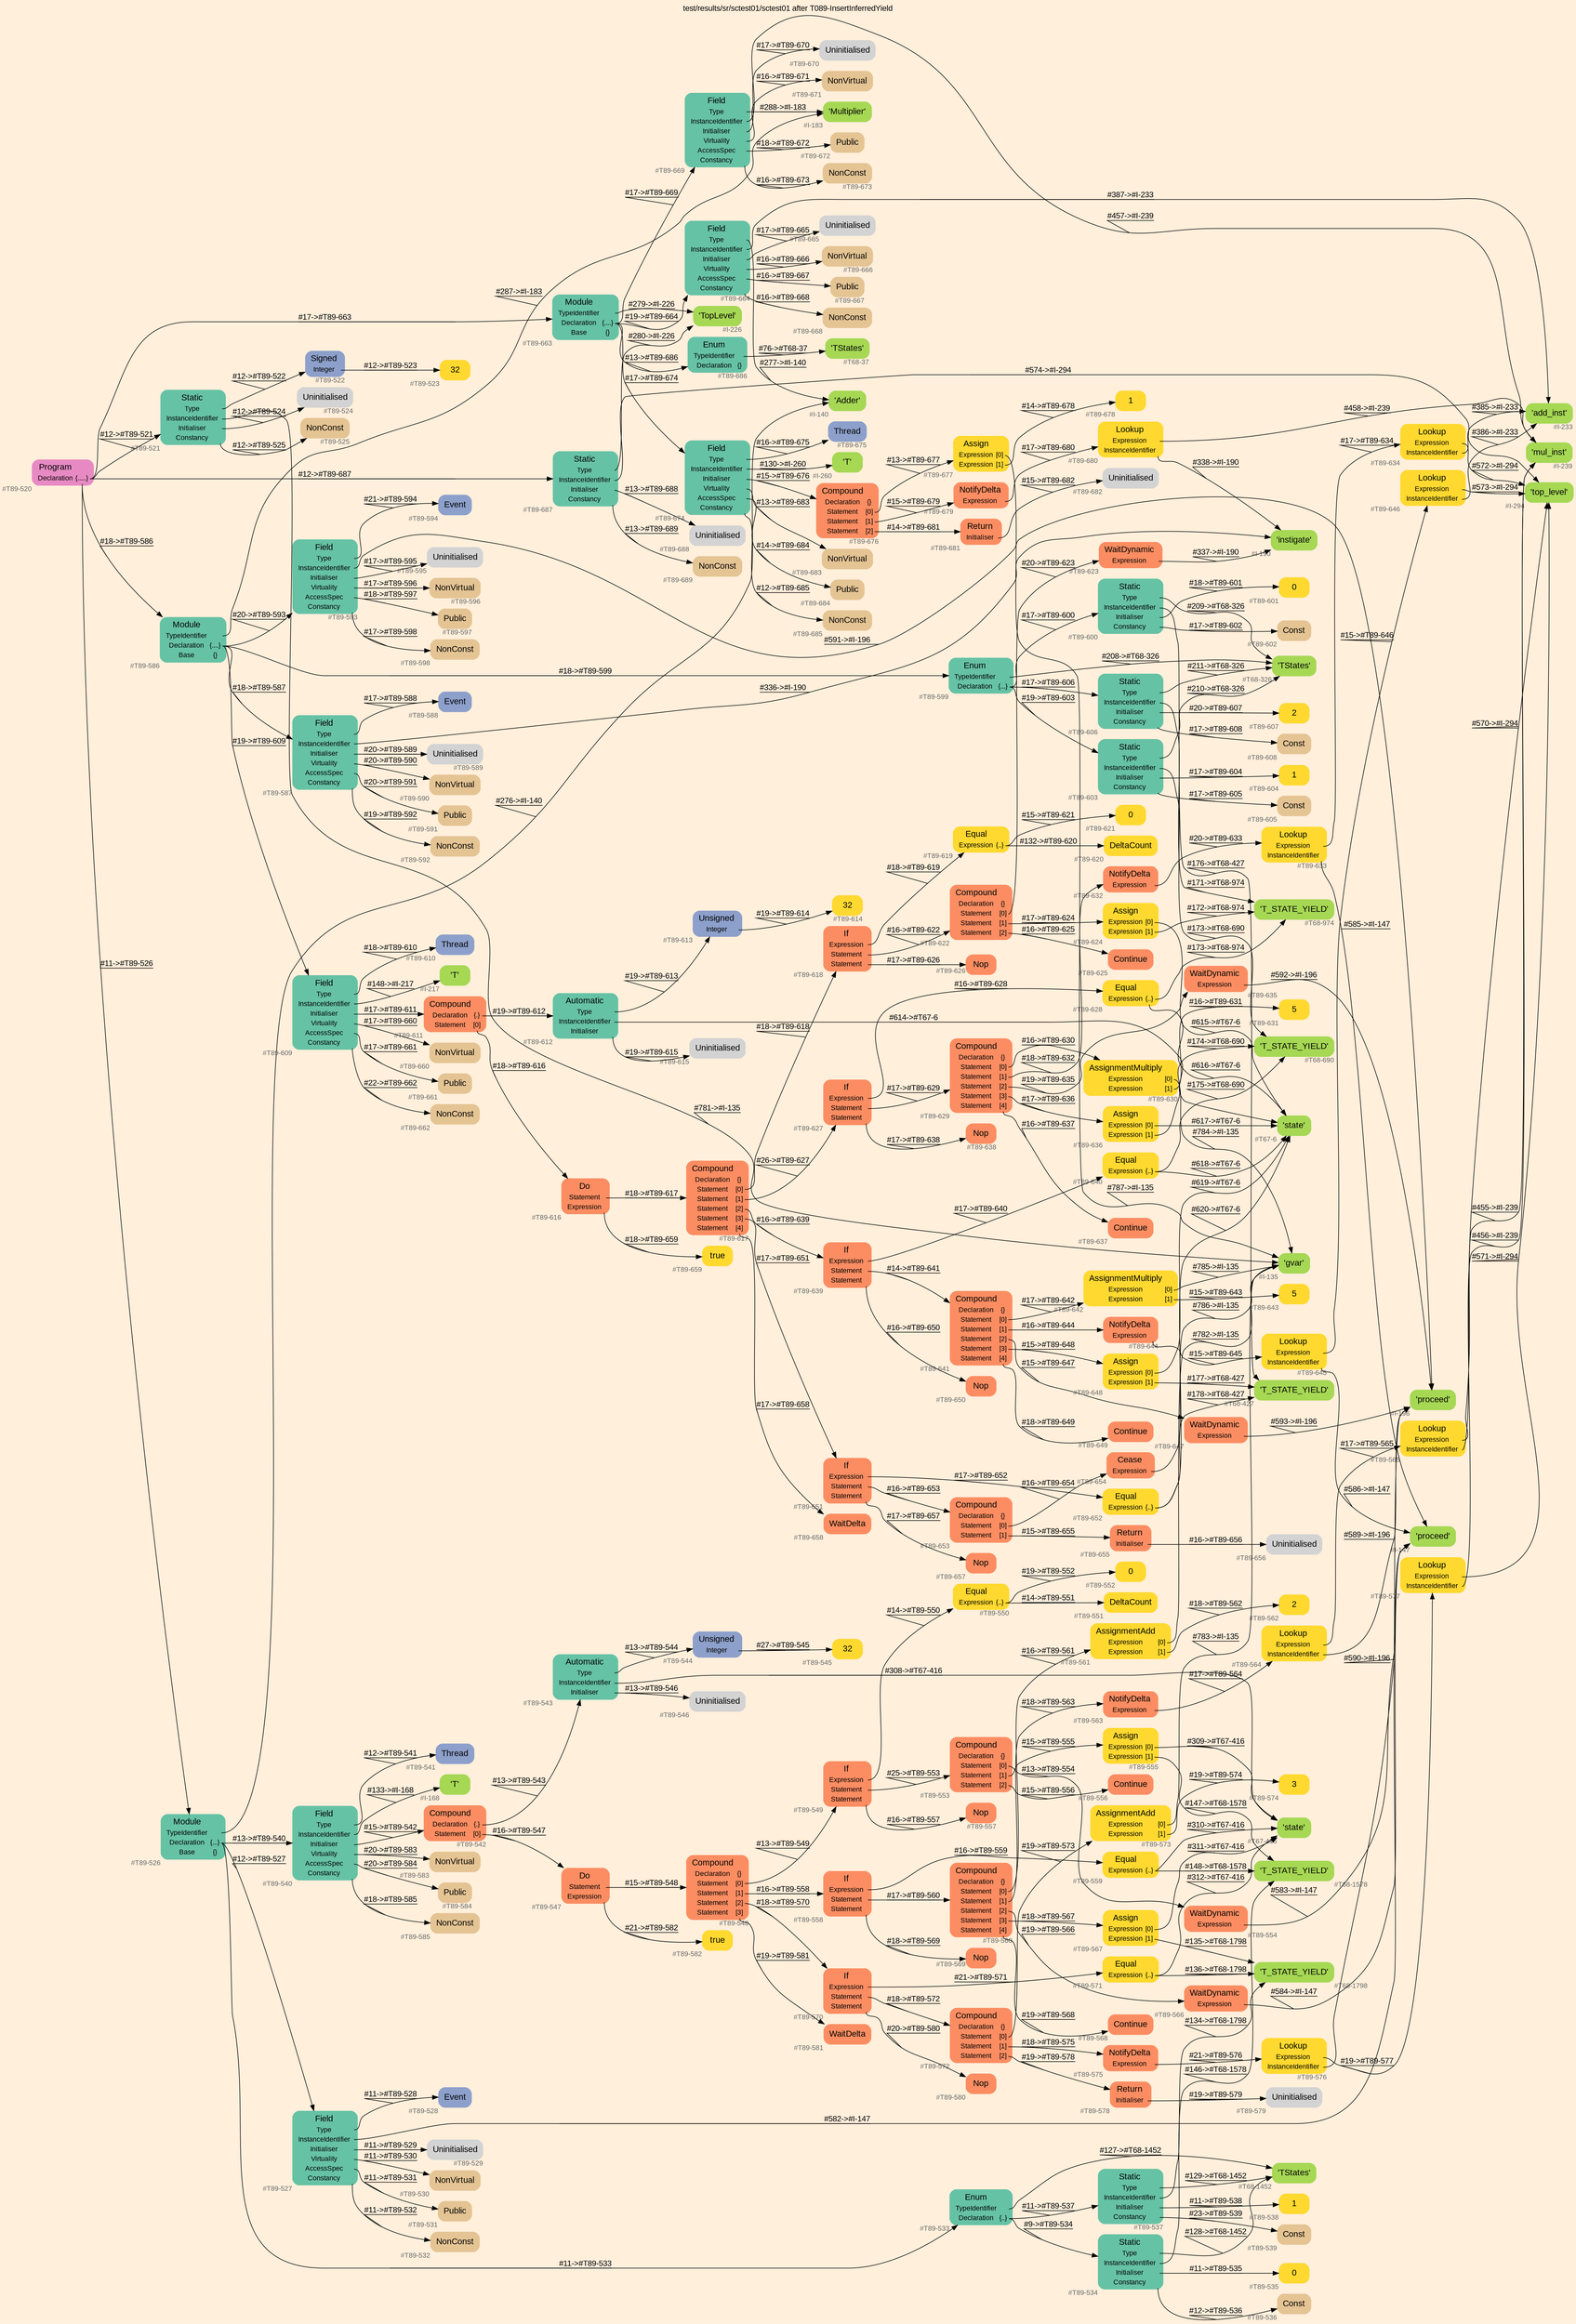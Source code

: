 digraph "test/results/sr/sctest01/sctest01 after T089-InsertInferredYield" {
label = "test/results/sr/sctest01/sctest01 after T089-InsertInferredYield"
labelloc = t
graph [
    rankdir = "LR"
    ranksep = 0.3
    bgcolor = antiquewhite1
    color = black
    fontcolor = black
    fontname = "Arial"
];
node [
    fontname = "Arial"
];
edge [
    fontname = "Arial"
];

// -------------------- node figure --------------------
// -------- block #T89-520 ----------
"#T89-520" [
    fillcolor = "/set28/4"
    xlabel = "#T89-520"
    fontsize = "12"
    fontcolor = grey40
    shape = "plaintext"
    label = <<TABLE BORDER="0" CELLBORDER="0" CELLSPACING="0">
     <TR><TD><FONT COLOR="black" POINT-SIZE="15">Program</FONT></TD></TR>
     <TR><TD><FONT COLOR="black" POINT-SIZE="12">Declaration</FONT></TD><TD PORT="port0"><FONT COLOR="black" POINT-SIZE="12">{.....}</FONT></TD></TR>
    </TABLE>>
    style = "rounded,filled"
];

// -------- block #T89-521 ----------
"#T89-521" [
    fillcolor = "/set28/1"
    xlabel = "#T89-521"
    fontsize = "12"
    fontcolor = grey40
    shape = "plaintext"
    label = <<TABLE BORDER="0" CELLBORDER="0" CELLSPACING="0">
     <TR><TD><FONT COLOR="black" POINT-SIZE="15">Static</FONT></TD></TR>
     <TR><TD><FONT COLOR="black" POINT-SIZE="12">Type</FONT></TD><TD PORT="port0"></TD></TR>
     <TR><TD><FONT COLOR="black" POINT-SIZE="12">InstanceIdentifier</FONT></TD><TD PORT="port1"></TD></TR>
     <TR><TD><FONT COLOR="black" POINT-SIZE="12">Initialiser</FONT></TD><TD PORT="port2"></TD></TR>
     <TR><TD><FONT COLOR="black" POINT-SIZE="12">Constancy</FONT></TD><TD PORT="port3"></TD></TR>
    </TABLE>>
    style = "rounded,filled"
];

// -------- block #T89-522 ----------
"#T89-522" [
    fillcolor = "/set28/3"
    xlabel = "#T89-522"
    fontsize = "12"
    fontcolor = grey40
    shape = "plaintext"
    label = <<TABLE BORDER="0" CELLBORDER="0" CELLSPACING="0">
     <TR><TD><FONT COLOR="black" POINT-SIZE="15">Signed</FONT></TD></TR>
     <TR><TD><FONT COLOR="black" POINT-SIZE="12">Integer</FONT></TD><TD PORT="port0"></TD></TR>
    </TABLE>>
    style = "rounded,filled"
];

// -------- block #T89-523 ----------
"#T89-523" [
    fillcolor = "/set28/6"
    xlabel = "#T89-523"
    fontsize = "12"
    fontcolor = grey40
    shape = "plaintext"
    label = <<TABLE BORDER="0" CELLBORDER="0" CELLSPACING="0">
     <TR><TD><FONT COLOR="black" POINT-SIZE="15">32</FONT></TD></TR>
    </TABLE>>
    style = "rounded,filled"
];

// -------- block #I-135 ----------
"#I-135" [
    fillcolor = "/set28/5"
    xlabel = "#I-135"
    fontsize = "12"
    fontcolor = grey40
    shape = "plaintext"
    label = <<TABLE BORDER="0" CELLBORDER="0" CELLSPACING="0">
     <TR><TD><FONT COLOR="black" POINT-SIZE="15">'gvar'</FONT></TD></TR>
    </TABLE>>
    style = "rounded,filled"
];

// -------- block #T89-524 ----------
"#T89-524" [
    xlabel = "#T89-524"
    fontsize = "12"
    fontcolor = grey40
    shape = "plaintext"
    label = <<TABLE BORDER="0" CELLBORDER="0" CELLSPACING="0">
     <TR><TD><FONT COLOR="black" POINT-SIZE="15">Uninitialised</FONT></TD></TR>
    </TABLE>>
    style = "rounded,filled"
];

// -------- block #T89-525 ----------
"#T89-525" [
    fillcolor = "/set28/7"
    xlabel = "#T89-525"
    fontsize = "12"
    fontcolor = grey40
    shape = "plaintext"
    label = <<TABLE BORDER="0" CELLBORDER="0" CELLSPACING="0">
     <TR><TD><FONT COLOR="black" POINT-SIZE="15">NonConst</FONT></TD></TR>
    </TABLE>>
    style = "rounded,filled"
];

// -------- block #T89-526 ----------
"#T89-526" [
    fillcolor = "/set28/1"
    xlabel = "#T89-526"
    fontsize = "12"
    fontcolor = grey40
    shape = "plaintext"
    label = <<TABLE BORDER="0" CELLBORDER="0" CELLSPACING="0">
     <TR><TD><FONT COLOR="black" POINT-SIZE="15">Module</FONT></TD></TR>
     <TR><TD><FONT COLOR="black" POINT-SIZE="12">TypeIdentifier</FONT></TD><TD PORT="port0"></TD></TR>
     <TR><TD><FONT COLOR="black" POINT-SIZE="12">Declaration</FONT></TD><TD PORT="port1"><FONT COLOR="black" POINT-SIZE="12">{...}</FONT></TD></TR>
     <TR><TD><FONT COLOR="black" POINT-SIZE="12">Base</FONT></TD><TD PORT="port2"><FONT COLOR="black" POINT-SIZE="12">{}</FONT></TD></TR>
    </TABLE>>
    style = "rounded,filled"
];

// -------- block #I-140 ----------
"#I-140" [
    fillcolor = "/set28/5"
    xlabel = "#I-140"
    fontsize = "12"
    fontcolor = grey40
    shape = "plaintext"
    label = <<TABLE BORDER="0" CELLBORDER="0" CELLSPACING="0">
     <TR><TD><FONT COLOR="black" POINT-SIZE="15">'Adder'</FONT></TD></TR>
    </TABLE>>
    style = "rounded,filled"
];

// -------- block #T89-527 ----------
"#T89-527" [
    fillcolor = "/set28/1"
    xlabel = "#T89-527"
    fontsize = "12"
    fontcolor = grey40
    shape = "plaintext"
    label = <<TABLE BORDER="0" CELLBORDER="0" CELLSPACING="0">
     <TR><TD><FONT COLOR="black" POINT-SIZE="15">Field</FONT></TD></TR>
     <TR><TD><FONT COLOR="black" POINT-SIZE="12">Type</FONT></TD><TD PORT="port0"></TD></TR>
     <TR><TD><FONT COLOR="black" POINT-SIZE="12">InstanceIdentifier</FONT></TD><TD PORT="port1"></TD></TR>
     <TR><TD><FONT COLOR="black" POINT-SIZE="12">Initialiser</FONT></TD><TD PORT="port2"></TD></TR>
     <TR><TD><FONT COLOR="black" POINT-SIZE="12">Virtuality</FONT></TD><TD PORT="port3"></TD></TR>
     <TR><TD><FONT COLOR="black" POINT-SIZE="12">AccessSpec</FONT></TD><TD PORT="port4"></TD></TR>
     <TR><TD><FONT COLOR="black" POINT-SIZE="12">Constancy</FONT></TD><TD PORT="port5"></TD></TR>
    </TABLE>>
    style = "rounded,filled"
];

// -------- block #T89-528 ----------
"#T89-528" [
    fillcolor = "/set28/3"
    xlabel = "#T89-528"
    fontsize = "12"
    fontcolor = grey40
    shape = "plaintext"
    label = <<TABLE BORDER="0" CELLBORDER="0" CELLSPACING="0">
     <TR><TD><FONT COLOR="black" POINT-SIZE="15">Event</FONT></TD></TR>
    </TABLE>>
    style = "rounded,filled"
];

// -------- block #I-147 ----------
"#I-147" [
    fillcolor = "/set28/5"
    xlabel = "#I-147"
    fontsize = "12"
    fontcolor = grey40
    shape = "plaintext"
    label = <<TABLE BORDER="0" CELLBORDER="0" CELLSPACING="0">
     <TR><TD><FONT COLOR="black" POINT-SIZE="15">'proceed'</FONT></TD></TR>
    </TABLE>>
    style = "rounded,filled"
];

// -------- block #T89-529 ----------
"#T89-529" [
    xlabel = "#T89-529"
    fontsize = "12"
    fontcolor = grey40
    shape = "plaintext"
    label = <<TABLE BORDER="0" CELLBORDER="0" CELLSPACING="0">
     <TR><TD><FONT COLOR="black" POINT-SIZE="15">Uninitialised</FONT></TD></TR>
    </TABLE>>
    style = "rounded,filled"
];

// -------- block #T89-530 ----------
"#T89-530" [
    fillcolor = "/set28/7"
    xlabel = "#T89-530"
    fontsize = "12"
    fontcolor = grey40
    shape = "plaintext"
    label = <<TABLE BORDER="0" CELLBORDER="0" CELLSPACING="0">
     <TR><TD><FONT COLOR="black" POINT-SIZE="15">NonVirtual</FONT></TD></TR>
    </TABLE>>
    style = "rounded,filled"
];

// -------- block #T89-531 ----------
"#T89-531" [
    fillcolor = "/set28/7"
    xlabel = "#T89-531"
    fontsize = "12"
    fontcolor = grey40
    shape = "plaintext"
    label = <<TABLE BORDER="0" CELLBORDER="0" CELLSPACING="0">
     <TR><TD><FONT COLOR="black" POINT-SIZE="15">Public</FONT></TD></TR>
    </TABLE>>
    style = "rounded,filled"
];

// -------- block #T89-532 ----------
"#T89-532" [
    fillcolor = "/set28/7"
    xlabel = "#T89-532"
    fontsize = "12"
    fontcolor = grey40
    shape = "plaintext"
    label = <<TABLE BORDER="0" CELLBORDER="0" CELLSPACING="0">
     <TR><TD><FONT COLOR="black" POINT-SIZE="15">NonConst</FONT></TD></TR>
    </TABLE>>
    style = "rounded,filled"
];

// -------- block #T89-533 ----------
"#T89-533" [
    fillcolor = "/set28/1"
    xlabel = "#T89-533"
    fontsize = "12"
    fontcolor = grey40
    shape = "plaintext"
    label = <<TABLE BORDER="0" CELLBORDER="0" CELLSPACING="0">
     <TR><TD><FONT COLOR="black" POINT-SIZE="15">Enum</FONT></TD></TR>
     <TR><TD><FONT COLOR="black" POINT-SIZE="12">TypeIdentifier</FONT></TD><TD PORT="port0"></TD></TR>
     <TR><TD><FONT COLOR="black" POINT-SIZE="12">Declaration</FONT></TD><TD PORT="port1"><FONT COLOR="black" POINT-SIZE="12">{..}</FONT></TD></TR>
    </TABLE>>
    style = "rounded,filled"
];

// -------- block #T68-1452 ----------
"#T68-1452" [
    fillcolor = "/set28/5"
    xlabel = "#T68-1452"
    fontsize = "12"
    fontcolor = grey40
    shape = "plaintext"
    label = <<TABLE BORDER="0" CELLBORDER="0" CELLSPACING="0">
     <TR><TD><FONT COLOR="black" POINT-SIZE="15">'TStates'</FONT></TD></TR>
    </TABLE>>
    style = "rounded,filled"
];

// -------- block #T89-534 ----------
"#T89-534" [
    fillcolor = "/set28/1"
    xlabel = "#T89-534"
    fontsize = "12"
    fontcolor = grey40
    shape = "plaintext"
    label = <<TABLE BORDER="0" CELLBORDER="0" CELLSPACING="0">
     <TR><TD><FONT COLOR="black" POINT-SIZE="15">Static</FONT></TD></TR>
     <TR><TD><FONT COLOR="black" POINT-SIZE="12">Type</FONT></TD><TD PORT="port0"></TD></TR>
     <TR><TD><FONT COLOR="black" POINT-SIZE="12">InstanceIdentifier</FONT></TD><TD PORT="port1"></TD></TR>
     <TR><TD><FONT COLOR="black" POINT-SIZE="12">Initialiser</FONT></TD><TD PORT="port2"></TD></TR>
     <TR><TD><FONT COLOR="black" POINT-SIZE="12">Constancy</FONT></TD><TD PORT="port3"></TD></TR>
    </TABLE>>
    style = "rounded,filled"
];

// -------- block #T68-1578 ----------
"#T68-1578" [
    fillcolor = "/set28/5"
    xlabel = "#T68-1578"
    fontsize = "12"
    fontcolor = grey40
    shape = "plaintext"
    label = <<TABLE BORDER="0" CELLBORDER="0" CELLSPACING="0">
     <TR><TD><FONT COLOR="black" POINT-SIZE="15">'T_STATE_YIELD'</FONT></TD></TR>
    </TABLE>>
    style = "rounded,filled"
];

// -------- block #T89-535 ----------
"#T89-535" [
    fillcolor = "/set28/6"
    xlabel = "#T89-535"
    fontsize = "12"
    fontcolor = grey40
    shape = "plaintext"
    label = <<TABLE BORDER="0" CELLBORDER="0" CELLSPACING="0">
     <TR><TD><FONT COLOR="black" POINT-SIZE="15">0</FONT></TD></TR>
    </TABLE>>
    style = "rounded,filled"
];

// -------- block #T89-536 ----------
"#T89-536" [
    fillcolor = "/set28/7"
    xlabel = "#T89-536"
    fontsize = "12"
    fontcolor = grey40
    shape = "plaintext"
    label = <<TABLE BORDER="0" CELLBORDER="0" CELLSPACING="0">
     <TR><TD><FONT COLOR="black" POINT-SIZE="15">Const</FONT></TD></TR>
    </TABLE>>
    style = "rounded,filled"
];

// -------- block #T89-537 ----------
"#T89-537" [
    fillcolor = "/set28/1"
    xlabel = "#T89-537"
    fontsize = "12"
    fontcolor = grey40
    shape = "plaintext"
    label = <<TABLE BORDER="0" CELLBORDER="0" CELLSPACING="0">
     <TR><TD><FONT COLOR="black" POINT-SIZE="15">Static</FONT></TD></TR>
     <TR><TD><FONT COLOR="black" POINT-SIZE="12">Type</FONT></TD><TD PORT="port0"></TD></TR>
     <TR><TD><FONT COLOR="black" POINT-SIZE="12">InstanceIdentifier</FONT></TD><TD PORT="port1"></TD></TR>
     <TR><TD><FONT COLOR="black" POINT-SIZE="12">Initialiser</FONT></TD><TD PORT="port2"></TD></TR>
     <TR><TD><FONT COLOR="black" POINT-SIZE="12">Constancy</FONT></TD><TD PORT="port3"></TD></TR>
    </TABLE>>
    style = "rounded,filled"
];

// -------- block #T68-1798 ----------
"#T68-1798" [
    fillcolor = "/set28/5"
    xlabel = "#T68-1798"
    fontsize = "12"
    fontcolor = grey40
    shape = "plaintext"
    label = <<TABLE BORDER="0" CELLBORDER="0" CELLSPACING="0">
     <TR><TD><FONT COLOR="black" POINT-SIZE="15">'T_STATE_YIELD'</FONT></TD></TR>
    </TABLE>>
    style = "rounded,filled"
];

// -------- block #T89-538 ----------
"#T89-538" [
    fillcolor = "/set28/6"
    xlabel = "#T89-538"
    fontsize = "12"
    fontcolor = grey40
    shape = "plaintext"
    label = <<TABLE BORDER="0" CELLBORDER="0" CELLSPACING="0">
     <TR><TD><FONT COLOR="black" POINT-SIZE="15">1</FONT></TD></TR>
    </TABLE>>
    style = "rounded,filled"
];

// -------- block #T89-539 ----------
"#T89-539" [
    fillcolor = "/set28/7"
    xlabel = "#T89-539"
    fontsize = "12"
    fontcolor = grey40
    shape = "plaintext"
    label = <<TABLE BORDER="0" CELLBORDER="0" CELLSPACING="0">
     <TR><TD><FONT COLOR="black" POINT-SIZE="15">Const</FONT></TD></TR>
    </TABLE>>
    style = "rounded,filled"
];

// -------- block #T89-540 ----------
"#T89-540" [
    fillcolor = "/set28/1"
    xlabel = "#T89-540"
    fontsize = "12"
    fontcolor = grey40
    shape = "plaintext"
    label = <<TABLE BORDER="0" CELLBORDER="0" CELLSPACING="0">
     <TR><TD><FONT COLOR="black" POINT-SIZE="15">Field</FONT></TD></TR>
     <TR><TD><FONT COLOR="black" POINT-SIZE="12">Type</FONT></TD><TD PORT="port0"></TD></TR>
     <TR><TD><FONT COLOR="black" POINT-SIZE="12">InstanceIdentifier</FONT></TD><TD PORT="port1"></TD></TR>
     <TR><TD><FONT COLOR="black" POINT-SIZE="12">Initialiser</FONT></TD><TD PORT="port2"></TD></TR>
     <TR><TD><FONT COLOR="black" POINT-SIZE="12">Virtuality</FONT></TD><TD PORT="port3"></TD></TR>
     <TR><TD><FONT COLOR="black" POINT-SIZE="12">AccessSpec</FONT></TD><TD PORT="port4"></TD></TR>
     <TR><TD><FONT COLOR="black" POINT-SIZE="12">Constancy</FONT></TD><TD PORT="port5"></TD></TR>
    </TABLE>>
    style = "rounded,filled"
];

// -------- block #T89-541 ----------
"#T89-541" [
    fillcolor = "/set28/3"
    xlabel = "#T89-541"
    fontsize = "12"
    fontcolor = grey40
    shape = "plaintext"
    label = <<TABLE BORDER="0" CELLBORDER="0" CELLSPACING="0">
     <TR><TD><FONT COLOR="black" POINT-SIZE="15">Thread</FONT></TD></TR>
    </TABLE>>
    style = "rounded,filled"
];

// -------- block #I-168 ----------
"#I-168" [
    fillcolor = "/set28/5"
    xlabel = "#I-168"
    fontsize = "12"
    fontcolor = grey40
    shape = "plaintext"
    label = <<TABLE BORDER="0" CELLBORDER="0" CELLSPACING="0">
     <TR><TD><FONT COLOR="black" POINT-SIZE="15">'T'</FONT></TD></TR>
    </TABLE>>
    style = "rounded,filled"
];

// -------- block #T89-542 ----------
"#T89-542" [
    fillcolor = "/set28/2"
    xlabel = "#T89-542"
    fontsize = "12"
    fontcolor = grey40
    shape = "plaintext"
    label = <<TABLE BORDER="0" CELLBORDER="0" CELLSPACING="0">
     <TR><TD><FONT COLOR="black" POINT-SIZE="15">Compound</FONT></TD></TR>
     <TR><TD><FONT COLOR="black" POINT-SIZE="12">Declaration</FONT></TD><TD PORT="port0"><FONT COLOR="black" POINT-SIZE="12">{.}</FONT></TD></TR>
     <TR><TD><FONT COLOR="black" POINT-SIZE="12">Statement</FONT></TD><TD PORT="port1"><FONT COLOR="black" POINT-SIZE="12">[0]</FONT></TD></TR>
    </TABLE>>
    style = "rounded,filled"
];

// -------- block #T89-543 ----------
"#T89-543" [
    fillcolor = "/set28/1"
    xlabel = "#T89-543"
    fontsize = "12"
    fontcolor = grey40
    shape = "plaintext"
    label = <<TABLE BORDER="0" CELLBORDER="0" CELLSPACING="0">
     <TR><TD><FONT COLOR="black" POINT-SIZE="15">Automatic</FONT></TD></TR>
     <TR><TD><FONT COLOR="black" POINT-SIZE="12">Type</FONT></TD><TD PORT="port0"></TD></TR>
     <TR><TD><FONT COLOR="black" POINT-SIZE="12">InstanceIdentifier</FONT></TD><TD PORT="port1"></TD></TR>
     <TR><TD><FONT COLOR="black" POINT-SIZE="12">Initialiser</FONT></TD><TD PORT="port2"></TD></TR>
    </TABLE>>
    style = "rounded,filled"
];

// -------- block #T89-544 ----------
"#T89-544" [
    fillcolor = "/set28/3"
    xlabel = "#T89-544"
    fontsize = "12"
    fontcolor = grey40
    shape = "plaintext"
    label = <<TABLE BORDER="0" CELLBORDER="0" CELLSPACING="0">
     <TR><TD><FONT COLOR="black" POINT-SIZE="15">Unsigned</FONT></TD></TR>
     <TR><TD><FONT COLOR="black" POINT-SIZE="12">Integer</FONT></TD><TD PORT="port0"></TD></TR>
    </TABLE>>
    style = "rounded,filled"
];

// -------- block #T89-545 ----------
"#T89-545" [
    fillcolor = "/set28/6"
    xlabel = "#T89-545"
    fontsize = "12"
    fontcolor = grey40
    shape = "plaintext"
    label = <<TABLE BORDER="0" CELLBORDER="0" CELLSPACING="0">
     <TR><TD><FONT COLOR="black" POINT-SIZE="15">32</FONT></TD></TR>
    </TABLE>>
    style = "rounded,filled"
];

// -------- block #T67-416 ----------
"#T67-416" [
    fillcolor = "/set28/5"
    xlabel = "#T67-416"
    fontsize = "12"
    fontcolor = grey40
    shape = "plaintext"
    label = <<TABLE BORDER="0" CELLBORDER="0" CELLSPACING="0">
     <TR><TD><FONT COLOR="black" POINT-SIZE="15">'state'</FONT></TD></TR>
    </TABLE>>
    style = "rounded,filled"
];

// -------- block #T89-546 ----------
"#T89-546" [
    xlabel = "#T89-546"
    fontsize = "12"
    fontcolor = grey40
    shape = "plaintext"
    label = <<TABLE BORDER="0" CELLBORDER="0" CELLSPACING="0">
     <TR><TD><FONT COLOR="black" POINT-SIZE="15">Uninitialised</FONT></TD></TR>
    </TABLE>>
    style = "rounded,filled"
];

// -------- block #T89-547 ----------
"#T89-547" [
    fillcolor = "/set28/2"
    xlabel = "#T89-547"
    fontsize = "12"
    fontcolor = grey40
    shape = "plaintext"
    label = <<TABLE BORDER="0" CELLBORDER="0" CELLSPACING="0">
     <TR><TD><FONT COLOR="black" POINT-SIZE="15">Do</FONT></TD></TR>
     <TR><TD><FONT COLOR="black" POINT-SIZE="12">Statement</FONT></TD><TD PORT="port0"></TD></TR>
     <TR><TD><FONT COLOR="black" POINT-SIZE="12">Expression</FONT></TD><TD PORT="port1"></TD></TR>
    </TABLE>>
    style = "rounded,filled"
];

// -------- block #T89-548 ----------
"#T89-548" [
    fillcolor = "/set28/2"
    xlabel = "#T89-548"
    fontsize = "12"
    fontcolor = grey40
    shape = "plaintext"
    label = <<TABLE BORDER="0" CELLBORDER="0" CELLSPACING="0">
     <TR><TD><FONT COLOR="black" POINT-SIZE="15">Compound</FONT></TD></TR>
     <TR><TD><FONT COLOR="black" POINT-SIZE="12">Declaration</FONT></TD><TD PORT="port0"><FONT COLOR="black" POINT-SIZE="12">{}</FONT></TD></TR>
     <TR><TD><FONT COLOR="black" POINT-SIZE="12">Statement</FONT></TD><TD PORT="port1"><FONT COLOR="black" POINT-SIZE="12">[0]</FONT></TD></TR>
     <TR><TD><FONT COLOR="black" POINT-SIZE="12">Statement</FONT></TD><TD PORT="port2"><FONT COLOR="black" POINT-SIZE="12">[1]</FONT></TD></TR>
     <TR><TD><FONT COLOR="black" POINT-SIZE="12">Statement</FONT></TD><TD PORT="port3"><FONT COLOR="black" POINT-SIZE="12">[2]</FONT></TD></TR>
     <TR><TD><FONT COLOR="black" POINT-SIZE="12">Statement</FONT></TD><TD PORT="port4"><FONT COLOR="black" POINT-SIZE="12">[3]</FONT></TD></TR>
    </TABLE>>
    style = "rounded,filled"
];

// -------- block #T89-549 ----------
"#T89-549" [
    fillcolor = "/set28/2"
    xlabel = "#T89-549"
    fontsize = "12"
    fontcolor = grey40
    shape = "plaintext"
    label = <<TABLE BORDER="0" CELLBORDER="0" CELLSPACING="0">
     <TR><TD><FONT COLOR="black" POINT-SIZE="15">If</FONT></TD></TR>
     <TR><TD><FONT COLOR="black" POINT-SIZE="12">Expression</FONT></TD><TD PORT="port0"></TD></TR>
     <TR><TD><FONT COLOR="black" POINT-SIZE="12">Statement</FONT></TD><TD PORT="port1"></TD></TR>
     <TR><TD><FONT COLOR="black" POINT-SIZE="12">Statement</FONT></TD><TD PORT="port2"></TD></TR>
    </TABLE>>
    style = "rounded,filled"
];

// -------- block #T89-550 ----------
"#T89-550" [
    fillcolor = "/set28/6"
    xlabel = "#T89-550"
    fontsize = "12"
    fontcolor = grey40
    shape = "plaintext"
    label = <<TABLE BORDER="0" CELLBORDER="0" CELLSPACING="0">
     <TR><TD><FONT COLOR="black" POINT-SIZE="15">Equal</FONT></TD></TR>
     <TR><TD><FONT COLOR="black" POINT-SIZE="12">Expression</FONT></TD><TD PORT="port0"><FONT COLOR="black" POINT-SIZE="12">{..}</FONT></TD></TR>
    </TABLE>>
    style = "rounded,filled"
];

// -------- block #T89-551 ----------
"#T89-551" [
    fillcolor = "/set28/6"
    xlabel = "#T89-551"
    fontsize = "12"
    fontcolor = grey40
    shape = "plaintext"
    label = <<TABLE BORDER="0" CELLBORDER="0" CELLSPACING="0">
     <TR><TD><FONT COLOR="black" POINT-SIZE="15">DeltaCount</FONT></TD></TR>
    </TABLE>>
    style = "rounded,filled"
];

// -------- block #T89-552 ----------
"#T89-552" [
    fillcolor = "/set28/6"
    xlabel = "#T89-552"
    fontsize = "12"
    fontcolor = grey40
    shape = "plaintext"
    label = <<TABLE BORDER="0" CELLBORDER="0" CELLSPACING="0">
     <TR><TD><FONT COLOR="black" POINT-SIZE="15">0</FONT></TD></TR>
    </TABLE>>
    style = "rounded,filled"
];

// -------- block #T89-553 ----------
"#T89-553" [
    fillcolor = "/set28/2"
    xlabel = "#T89-553"
    fontsize = "12"
    fontcolor = grey40
    shape = "plaintext"
    label = <<TABLE BORDER="0" CELLBORDER="0" CELLSPACING="0">
     <TR><TD><FONT COLOR="black" POINT-SIZE="15">Compound</FONT></TD></TR>
     <TR><TD><FONT COLOR="black" POINT-SIZE="12">Declaration</FONT></TD><TD PORT="port0"><FONT COLOR="black" POINT-SIZE="12">{}</FONT></TD></TR>
     <TR><TD><FONT COLOR="black" POINT-SIZE="12">Statement</FONT></TD><TD PORT="port1"><FONT COLOR="black" POINT-SIZE="12">[0]</FONT></TD></TR>
     <TR><TD><FONT COLOR="black" POINT-SIZE="12">Statement</FONT></TD><TD PORT="port2"><FONT COLOR="black" POINT-SIZE="12">[1]</FONT></TD></TR>
     <TR><TD><FONT COLOR="black" POINT-SIZE="12">Statement</FONT></TD><TD PORT="port3"><FONT COLOR="black" POINT-SIZE="12">[2]</FONT></TD></TR>
    </TABLE>>
    style = "rounded,filled"
];

// -------- block #T89-554 ----------
"#T89-554" [
    fillcolor = "/set28/2"
    xlabel = "#T89-554"
    fontsize = "12"
    fontcolor = grey40
    shape = "plaintext"
    label = <<TABLE BORDER="0" CELLBORDER="0" CELLSPACING="0">
     <TR><TD><FONT COLOR="black" POINT-SIZE="15">WaitDynamic</FONT></TD></TR>
     <TR><TD><FONT COLOR="black" POINT-SIZE="12">Expression</FONT></TD><TD PORT="port0"></TD></TR>
    </TABLE>>
    style = "rounded,filled"
];

// -------- block #T89-555 ----------
"#T89-555" [
    fillcolor = "/set28/6"
    xlabel = "#T89-555"
    fontsize = "12"
    fontcolor = grey40
    shape = "plaintext"
    label = <<TABLE BORDER="0" CELLBORDER="0" CELLSPACING="0">
     <TR><TD><FONT COLOR="black" POINT-SIZE="15">Assign</FONT></TD></TR>
     <TR><TD><FONT COLOR="black" POINT-SIZE="12">Expression</FONT></TD><TD PORT="port0"><FONT COLOR="black" POINT-SIZE="12">[0]</FONT></TD></TR>
     <TR><TD><FONT COLOR="black" POINT-SIZE="12">Expression</FONT></TD><TD PORT="port1"><FONT COLOR="black" POINT-SIZE="12">[1]</FONT></TD></TR>
    </TABLE>>
    style = "rounded,filled"
];

// -------- block #T89-556 ----------
"#T89-556" [
    fillcolor = "/set28/2"
    xlabel = "#T89-556"
    fontsize = "12"
    fontcolor = grey40
    shape = "plaintext"
    label = <<TABLE BORDER="0" CELLBORDER="0" CELLSPACING="0">
     <TR><TD><FONT COLOR="black" POINT-SIZE="15">Continue</FONT></TD></TR>
    </TABLE>>
    style = "rounded,filled"
];

// -------- block #T89-557 ----------
"#T89-557" [
    fillcolor = "/set28/2"
    xlabel = "#T89-557"
    fontsize = "12"
    fontcolor = grey40
    shape = "plaintext"
    label = <<TABLE BORDER="0" CELLBORDER="0" CELLSPACING="0">
     <TR><TD><FONT COLOR="black" POINT-SIZE="15">Nop</FONT></TD></TR>
    </TABLE>>
    style = "rounded,filled"
];

// -------- block #T89-558 ----------
"#T89-558" [
    fillcolor = "/set28/2"
    xlabel = "#T89-558"
    fontsize = "12"
    fontcolor = grey40
    shape = "plaintext"
    label = <<TABLE BORDER="0" CELLBORDER="0" CELLSPACING="0">
     <TR><TD><FONT COLOR="black" POINT-SIZE="15">If</FONT></TD></TR>
     <TR><TD><FONT COLOR="black" POINT-SIZE="12">Expression</FONT></TD><TD PORT="port0"></TD></TR>
     <TR><TD><FONT COLOR="black" POINT-SIZE="12">Statement</FONT></TD><TD PORT="port1"></TD></TR>
     <TR><TD><FONT COLOR="black" POINT-SIZE="12">Statement</FONT></TD><TD PORT="port2"></TD></TR>
    </TABLE>>
    style = "rounded,filled"
];

// -------- block #T89-559 ----------
"#T89-559" [
    fillcolor = "/set28/6"
    xlabel = "#T89-559"
    fontsize = "12"
    fontcolor = grey40
    shape = "plaintext"
    label = <<TABLE BORDER="0" CELLBORDER="0" CELLSPACING="0">
     <TR><TD><FONT COLOR="black" POINT-SIZE="15">Equal</FONT></TD></TR>
     <TR><TD><FONT COLOR="black" POINT-SIZE="12">Expression</FONT></TD><TD PORT="port0"><FONT COLOR="black" POINT-SIZE="12">{..}</FONT></TD></TR>
    </TABLE>>
    style = "rounded,filled"
];

// -------- block #T89-560 ----------
"#T89-560" [
    fillcolor = "/set28/2"
    xlabel = "#T89-560"
    fontsize = "12"
    fontcolor = grey40
    shape = "plaintext"
    label = <<TABLE BORDER="0" CELLBORDER="0" CELLSPACING="0">
     <TR><TD><FONT COLOR="black" POINT-SIZE="15">Compound</FONT></TD></TR>
     <TR><TD><FONT COLOR="black" POINT-SIZE="12">Declaration</FONT></TD><TD PORT="port0"><FONT COLOR="black" POINT-SIZE="12">{}</FONT></TD></TR>
     <TR><TD><FONT COLOR="black" POINT-SIZE="12">Statement</FONT></TD><TD PORT="port1"><FONT COLOR="black" POINT-SIZE="12">[0]</FONT></TD></TR>
     <TR><TD><FONT COLOR="black" POINT-SIZE="12">Statement</FONT></TD><TD PORT="port2"><FONT COLOR="black" POINT-SIZE="12">[1]</FONT></TD></TR>
     <TR><TD><FONT COLOR="black" POINT-SIZE="12">Statement</FONT></TD><TD PORT="port3"><FONT COLOR="black" POINT-SIZE="12">[2]</FONT></TD></TR>
     <TR><TD><FONT COLOR="black" POINT-SIZE="12">Statement</FONT></TD><TD PORT="port4"><FONT COLOR="black" POINT-SIZE="12">[3]</FONT></TD></TR>
     <TR><TD><FONT COLOR="black" POINT-SIZE="12">Statement</FONT></TD><TD PORT="port5"><FONT COLOR="black" POINT-SIZE="12">[4]</FONT></TD></TR>
    </TABLE>>
    style = "rounded,filled"
];

// -------- block #T89-561 ----------
"#T89-561" [
    fillcolor = "/set28/6"
    xlabel = "#T89-561"
    fontsize = "12"
    fontcolor = grey40
    shape = "plaintext"
    label = <<TABLE BORDER="0" CELLBORDER="0" CELLSPACING="0">
     <TR><TD><FONT COLOR="black" POINT-SIZE="15">AssignmentAdd</FONT></TD></TR>
     <TR><TD><FONT COLOR="black" POINT-SIZE="12">Expression</FONT></TD><TD PORT="port0"><FONT COLOR="black" POINT-SIZE="12">[0]</FONT></TD></TR>
     <TR><TD><FONT COLOR="black" POINT-SIZE="12">Expression</FONT></TD><TD PORT="port1"><FONT COLOR="black" POINT-SIZE="12">[1]</FONT></TD></TR>
    </TABLE>>
    style = "rounded,filled"
];

// -------- block #T89-562 ----------
"#T89-562" [
    fillcolor = "/set28/6"
    xlabel = "#T89-562"
    fontsize = "12"
    fontcolor = grey40
    shape = "plaintext"
    label = <<TABLE BORDER="0" CELLBORDER="0" CELLSPACING="0">
     <TR><TD><FONT COLOR="black" POINT-SIZE="15">2</FONT></TD></TR>
    </TABLE>>
    style = "rounded,filled"
];

// -------- block #T89-563 ----------
"#T89-563" [
    fillcolor = "/set28/2"
    xlabel = "#T89-563"
    fontsize = "12"
    fontcolor = grey40
    shape = "plaintext"
    label = <<TABLE BORDER="0" CELLBORDER="0" CELLSPACING="0">
     <TR><TD><FONT COLOR="black" POINT-SIZE="15">NotifyDelta</FONT></TD></TR>
     <TR><TD><FONT COLOR="black" POINT-SIZE="12">Expression</FONT></TD><TD PORT="port0"></TD></TR>
    </TABLE>>
    style = "rounded,filled"
];

// -------- block #T89-564 ----------
"#T89-564" [
    fillcolor = "/set28/6"
    xlabel = "#T89-564"
    fontsize = "12"
    fontcolor = grey40
    shape = "plaintext"
    label = <<TABLE BORDER="0" CELLBORDER="0" CELLSPACING="0">
     <TR><TD><FONT COLOR="black" POINT-SIZE="15">Lookup</FONT></TD></TR>
     <TR><TD><FONT COLOR="black" POINT-SIZE="12">Expression</FONT></TD><TD PORT="port0"></TD></TR>
     <TR><TD><FONT COLOR="black" POINT-SIZE="12">InstanceIdentifier</FONT></TD><TD PORT="port1"></TD></TR>
    </TABLE>>
    style = "rounded,filled"
];

// -------- block #T89-565 ----------
"#T89-565" [
    fillcolor = "/set28/6"
    xlabel = "#T89-565"
    fontsize = "12"
    fontcolor = grey40
    shape = "plaintext"
    label = <<TABLE BORDER="0" CELLBORDER="0" CELLSPACING="0">
     <TR><TD><FONT COLOR="black" POINT-SIZE="15">Lookup</FONT></TD></TR>
     <TR><TD><FONT COLOR="black" POINT-SIZE="12">Expression</FONT></TD><TD PORT="port0"></TD></TR>
     <TR><TD><FONT COLOR="black" POINT-SIZE="12">InstanceIdentifier</FONT></TD><TD PORT="port1"></TD></TR>
    </TABLE>>
    style = "rounded,filled"
];

// -------- block #I-294 ----------
"#I-294" [
    fillcolor = "/set28/5"
    xlabel = "#I-294"
    fontsize = "12"
    fontcolor = grey40
    shape = "plaintext"
    label = <<TABLE BORDER="0" CELLBORDER="0" CELLSPACING="0">
     <TR><TD><FONT COLOR="black" POINT-SIZE="15">'top_level'</FONT></TD></TR>
    </TABLE>>
    style = "rounded,filled"
];

// -------- block #I-239 ----------
"#I-239" [
    fillcolor = "/set28/5"
    xlabel = "#I-239"
    fontsize = "12"
    fontcolor = grey40
    shape = "plaintext"
    label = <<TABLE BORDER="0" CELLBORDER="0" CELLSPACING="0">
     <TR><TD><FONT COLOR="black" POINT-SIZE="15">'mul_inst'</FONT></TD></TR>
    </TABLE>>
    style = "rounded,filled"
];

// -------- block #I-196 ----------
"#I-196" [
    fillcolor = "/set28/5"
    xlabel = "#I-196"
    fontsize = "12"
    fontcolor = grey40
    shape = "plaintext"
    label = <<TABLE BORDER="0" CELLBORDER="0" CELLSPACING="0">
     <TR><TD><FONT COLOR="black" POINT-SIZE="15">'proceed'</FONT></TD></TR>
    </TABLE>>
    style = "rounded,filled"
];

// -------- block #T89-566 ----------
"#T89-566" [
    fillcolor = "/set28/2"
    xlabel = "#T89-566"
    fontsize = "12"
    fontcolor = grey40
    shape = "plaintext"
    label = <<TABLE BORDER="0" CELLBORDER="0" CELLSPACING="0">
     <TR><TD><FONT COLOR="black" POINT-SIZE="15">WaitDynamic</FONT></TD></TR>
     <TR><TD><FONT COLOR="black" POINT-SIZE="12">Expression</FONT></TD><TD PORT="port0"></TD></TR>
    </TABLE>>
    style = "rounded,filled"
];

// -------- block #T89-567 ----------
"#T89-567" [
    fillcolor = "/set28/6"
    xlabel = "#T89-567"
    fontsize = "12"
    fontcolor = grey40
    shape = "plaintext"
    label = <<TABLE BORDER="0" CELLBORDER="0" CELLSPACING="0">
     <TR><TD><FONT COLOR="black" POINT-SIZE="15">Assign</FONT></TD></TR>
     <TR><TD><FONT COLOR="black" POINT-SIZE="12">Expression</FONT></TD><TD PORT="port0"><FONT COLOR="black" POINT-SIZE="12">[0]</FONT></TD></TR>
     <TR><TD><FONT COLOR="black" POINT-SIZE="12">Expression</FONT></TD><TD PORT="port1"><FONT COLOR="black" POINT-SIZE="12">[1]</FONT></TD></TR>
    </TABLE>>
    style = "rounded,filled"
];

// -------- block #T89-568 ----------
"#T89-568" [
    fillcolor = "/set28/2"
    xlabel = "#T89-568"
    fontsize = "12"
    fontcolor = grey40
    shape = "plaintext"
    label = <<TABLE BORDER="0" CELLBORDER="0" CELLSPACING="0">
     <TR><TD><FONT COLOR="black" POINT-SIZE="15">Continue</FONT></TD></TR>
    </TABLE>>
    style = "rounded,filled"
];

// -------- block #T89-569 ----------
"#T89-569" [
    fillcolor = "/set28/2"
    xlabel = "#T89-569"
    fontsize = "12"
    fontcolor = grey40
    shape = "plaintext"
    label = <<TABLE BORDER="0" CELLBORDER="0" CELLSPACING="0">
     <TR><TD><FONT COLOR="black" POINT-SIZE="15">Nop</FONT></TD></TR>
    </TABLE>>
    style = "rounded,filled"
];

// -------- block #T89-570 ----------
"#T89-570" [
    fillcolor = "/set28/2"
    xlabel = "#T89-570"
    fontsize = "12"
    fontcolor = grey40
    shape = "plaintext"
    label = <<TABLE BORDER="0" CELLBORDER="0" CELLSPACING="0">
     <TR><TD><FONT COLOR="black" POINT-SIZE="15">If</FONT></TD></TR>
     <TR><TD><FONT COLOR="black" POINT-SIZE="12">Expression</FONT></TD><TD PORT="port0"></TD></TR>
     <TR><TD><FONT COLOR="black" POINT-SIZE="12">Statement</FONT></TD><TD PORT="port1"></TD></TR>
     <TR><TD><FONT COLOR="black" POINT-SIZE="12">Statement</FONT></TD><TD PORT="port2"></TD></TR>
    </TABLE>>
    style = "rounded,filled"
];

// -------- block #T89-571 ----------
"#T89-571" [
    fillcolor = "/set28/6"
    xlabel = "#T89-571"
    fontsize = "12"
    fontcolor = grey40
    shape = "plaintext"
    label = <<TABLE BORDER="0" CELLBORDER="0" CELLSPACING="0">
     <TR><TD><FONT COLOR="black" POINT-SIZE="15">Equal</FONT></TD></TR>
     <TR><TD><FONT COLOR="black" POINT-SIZE="12">Expression</FONT></TD><TD PORT="port0"><FONT COLOR="black" POINT-SIZE="12">{..}</FONT></TD></TR>
    </TABLE>>
    style = "rounded,filled"
];

// -------- block #T89-572 ----------
"#T89-572" [
    fillcolor = "/set28/2"
    xlabel = "#T89-572"
    fontsize = "12"
    fontcolor = grey40
    shape = "plaintext"
    label = <<TABLE BORDER="0" CELLBORDER="0" CELLSPACING="0">
     <TR><TD><FONT COLOR="black" POINT-SIZE="15">Compound</FONT></TD></TR>
     <TR><TD><FONT COLOR="black" POINT-SIZE="12">Declaration</FONT></TD><TD PORT="port0"><FONT COLOR="black" POINT-SIZE="12">{}</FONT></TD></TR>
     <TR><TD><FONT COLOR="black" POINT-SIZE="12">Statement</FONT></TD><TD PORT="port1"><FONT COLOR="black" POINT-SIZE="12">[0]</FONT></TD></TR>
     <TR><TD><FONT COLOR="black" POINT-SIZE="12">Statement</FONT></TD><TD PORT="port2"><FONT COLOR="black" POINT-SIZE="12">[1]</FONT></TD></TR>
     <TR><TD><FONT COLOR="black" POINT-SIZE="12">Statement</FONT></TD><TD PORT="port3"><FONT COLOR="black" POINT-SIZE="12">[2]</FONT></TD></TR>
    </TABLE>>
    style = "rounded,filled"
];

// -------- block #T89-573 ----------
"#T89-573" [
    fillcolor = "/set28/6"
    xlabel = "#T89-573"
    fontsize = "12"
    fontcolor = grey40
    shape = "plaintext"
    label = <<TABLE BORDER="0" CELLBORDER="0" CELLSPACING="0">
     <TR><TD><FONT COLOR="black" POINT-SIZE="15">AssignmentAdd</FONT></TD></TR>
     <TR><TD><FONT COLOR="black" POINT-SIZE="12">Expression</FONT></TD><TD PORT="port0"><FONT COLOR="black" POINT-SIZE="12">[0]</FONT></TD></TR>
     <TR><TD><FONT COLOR="black" POINT-SIZE="12">Expression</FONT></TD><TD PORT="port1"><FONT COLOR="black" POINT-SIZE="12">[1]</FONT></TD></TR>
    </TABLE>>
    style = "rounded,filled"
];

// -------- block #T89-574 ----------
"#T89-574" [
    fillcolor = "/set28/6"
    xlabel = "#T89-574"
    fontsize = "12"
    fontcolor = grey40
    shape = "plaintext"
    label = <<TABLE BORDER="0" CELLBORDER="0" CELLSPACING="0">
     <TR><TD><FONT COLOR="black" POINT-SIZE="15">3</FONT></TD></TR>
    </TABLE>>
    style = "rounded,filled"
];

// -------- block #T89-575 ----------
"#T89-575" [
    fillcolor = "/set28/2"
    xlabel = "#T89-575"
    fontsize = "12"
    fontcolor = grey40
    shape = "plaintext"
    label = <<TABLE BORDER="0" CELLBORDER="0" CELLSPACING="0">
     <TR><TD><FONT COLOR="black" POINT-SIZE="15">NotifyDelta</FONT></TD></TR>
     <TR><TD><FONT COLOR="black" POINT-SIZE="12">Expression</FONT></TD><TD PORT="port0"></TD></TR>
    </TABLE>>
    style = "rounded,filled"
];

// -------- block #T89-576 ----------
"#T89-576" [
    fillcolor = "/set28/6"
    xlabel = "#T89-576"
    fontsize = "12"
    fontcolor = grey40
    shape = "plaintext"
    label = <<TABLE BORDER="0" CELLBORDER="0" CELLSPACING="0">
     <TR><TD><FONT COLOR="black" POINT-SIZE="15">Lookup</FONT></TD></TR>
     <TR><TD><FONT COLOR="black" POINT-SIZE="12">Expression</FONT></TD><TD PORT="port0"></TD></TR>
     <TR><TD><FONT COLOR="black" POINT-SIZE="12">InstanceIdentifier</FONT></TD><TD PORT="port1"></TD></TR>
    </TABLE>>
    style = "rounded,filled"
];

// -------- block #T89-577 ----------
"#T89-577" [
    fillcolor = "/set28/6"
    xlabel = "#T89-577"
    fontsize = "12"
    fontcolor = grey40
    shape = "plaintext"
    label = <<TABLE BORDER="0" CELLBORDER="0" CELLSPACING="0">
     <TR><TD><FONT COLOR="black" POINT-SIZE="15">Lookup</FONT></TD></TR>
     <TR><TD><FONT COLOR="black" POINT-SIZE="12">Expression</FONT></TD><TD PORT="port0"></TD></TR>
     <TR><TD><FONT COLOR="black" POINT-SIZE="12">InstanceIdentifier</FONT></TD><TD PORT="port1"></TD></TR>
    </TABLE>>
    style = "rounded,filled"
];

// -------- block #T89-578 ----------
"#T89-578" [
    fillcolor = "/set28/2"
    xlabel = "#T89-578"
    fontsize = "12"
    fontcolor = grey40
    shape = "plaintext"
    label = <<TABLE BORDER="0" CELLBORDER="0" CELLSPACING="0">
     <TR><TD><FONT COLOR="black" POINT-SIZE="15">Return</FONT></TD></TR>
     <TR><TD><FONT COLOR="black" POINT-SIZE="12">Initialiser</FONT></TD><TD PORT="port0"></TD></TR>
    </TABLE>>
    style = "rounded,filled"
];

// -------- block #T89-579 ----------
"#T89-579" [
    xlabel = "#T89-579"
    fontsize = "12"
    fontcolor = grey40
    shape = "plaintext"
    label = <<TABLE BORDER="0" CELLBORDER="0" CELLSPACING="0">
     <TR><TD><FONT COLOR="black" POINT-SIZE="15">Uninitialised</FONT></TD></TR>
    </TABLE>>
    style = "rounded,filled"
];

// -------- block #T89-580 ----------
"#T89-580" [
    fillcolor = "/set28/2"
    xlabel = "#T89-580"
    fontsize = "12"
    fontcolor = grey40
    shape = "plaintext"
    label = <<TABLE BORDER="0" CELLBORDER="0" CELLSPACING="0">
     <TR><TD><FONT COLOR="black" POINT-SIZE="15">Nop</FONT></TD></TR>
    </TABLE>>
    style = "rounded,filled"
];

// -------- block #T89-581 ----------
"#T89-581" [
    fillcolor = "/set28/2"
    xlabel = "#T89-581"
    fontsize = "12"
    fontcolor = grey40
    shape = "plaintext"
    label = <<TABLE BORDER="0" CELLBORDER="0" CELLSPACING="0">
     <TR><TD><FONT COLOR="black" POINT-SIZE="15">WaitDelta</FONT></TD></TR>
    </TABLE>>
    style = "rounded,filled"
];

// -------- block #T89-582 ----------
"#T89-582" [
    fillcolor = "/set28/6"
    xlabel = "#T89-582"
    fontsize = "12"
    fontcolor = grey40
    shape = "plaintext"
    label = <<TABLE BORDER="0" CELLBORDER="0" CELLSPACING="0">
     <TR><TD><FONT COLOR="black" POINT-SIZE="15">true</FONT></TD></TR>
    </TABLE>>
    style = "rounded,filled"
];

// -------- block #T89-583 ----------
"#T89-583" [
    fillcolor = "/set28/7"
    xlabel = "#T89-583"
    fontsize = "12"
    fontcolor = grey40
    shape = "plaintext"
    label = <<TABLE BORDER="0" CELLBORDER="0" CELLSPACING="0">
     <TR><TD><FONT COLOR="black" POINT-SIZE="15">NonVirtual</FONT></TD></TR>
    </TABLE>>
    style = "rounded,filled"
];

// -------- block #T89-584 ----------
"#T89-584" [
    fillcolor = "/set28/7"
    xlabel = "#T89-584"
    fontsize = "12"
    fontcolor = grey40
    shape = "plaintext"
    label = <<TABLE BORDER="0" CELLBORDER="0" CELLSPACING="0">
     <TR><TD><FONT COLOR="black" POINT-SIZE="15">Public</FONT></TD></TR>
    </TABLE>>
    style = "rounded,filled"
];

// -------- block #T89-585 ----------
"#T89-585" [
    fillcolor = "/set28/7"
    xlabel = "#T89-585"
    fontsize = "12"
    fontcolor = grey40
    shape = "plaintext"
    label = <<TABLE BORDER="0" CELLBORDER="0" CELLSPACING="0">
     <TR><TD><FONT COLOR="black" POINT-SIZE="15">NonConst</FONT></TD></TR>
    </TABLE>>
    style = "rounded,filled"
];

// -------- block #T89-586 ----------
"#T89-586" [
    fillcolor = "/set28/1"
    xlabel = "#T89-586"
    fontsize = "12"
    fontcolor = grey40
    shape = "plaintext"
    label = <<TABLE BORDER="0" CELLBORDER="0" CELLSPACING="0">
     <TR><TD><FONT COLOR="black" POINT-SIZE="15">Module</FONT></TD></TR>
     <TR><TD><FONT COLOR="black" POINT-SIZE="12">TypeIdentifier</FONT></TD><TD PORT="port0"></TD></TR>
     <TR><TD><FONT COLOR="black" POINT-SIZE="12">Declaration</FONT></TD><TD PORT="port1"><FONT COLOR="black" POINT-SIZE="12">{....}</FONT></TD></TR>
     <TR><TD><FONT COLOR="black" POINT-SIZE="12">Base</FONT></TD><TD PORT="port2"><FONT COLOR="black" POINT-SIZE="12">{}</FONT></TD></TR>
    </TABLE>>
    style = "rounded,filled"
];

// -------- block #I-183 ----------
"#I-183" [
    fillcolor = "/set28/5"
    xlabel = "#I-183"
    fontsize = "12"
    fontcolor = grey40
    shape = "plaintext"
    label = <<TABLE BORDER="0" CELLBORDER="0" CELLSPACING="0">
     <TR><TD><FONT COLOR="black" POINT-SIZE="15">'Multiplier'</FONT></TD></TR>
    </TABLE>>
    style = "rounded,filled"
];

// -------- block #T89-587 ----------
"#T89-587" [
    fillcolor = "/set28/1"
    xlabel = "#T89-587"
    fontsize = "12"
    fontcolor = grey40
    shape = "plaintext"
    label = <<TABLE BORDER="0" CELLBORDER="0" CELLSPACING="0">
     <TR><TD><FONT COLOR="black" POINT-SIZE="15">Field</FONT></TD></TR>
     <TR><TD><FONT COLOR="black" POINT-SIZE="12">Type</FONT></TD><TD PORT="port0"></TD></TR>
     <TR><TD><FONT COLOR="black" POINT-SIZE="12">InstanceIdentifier</FONT></TD><TD PORT="port1"></TD></TR>
     <TR><TD><FONT COLOR="black" POINT-SIZE="12">Initialiser</FONT></TD><TD PORT="port2"></TD></TR>
     <TR><TD><FONT COLOR="black" POINT-SIZE="12">Virtuality</FONT></TD><TD PORT="port3"></TD></TR>
     <TR><TD><FONT COLOR="black" POINT-SIZE="12">AccessSpec</FONT></TD><TD PORT="port4"></TD></TR>
     <TR><TD><FONT COLOR="black" POINT-SIZE="12">Constancy</FONT></TD><TD PORT="port5"></TD></TR>
    </TABLE>>
    style = "rounded,filled"
];

// -------- block #T89-588 ----------
"#T89-588" [
    fillcolor = "/set28/3"
    xlabel = "#T89-588"
    fontsize = "12"
    fontcolor = grey40
    shape = "plaintext"
    label = <<TABLE BORDER="0" CELLBORDER="0" CELLSPACING="0">
     <TR><TD><FONT COLOR="black" POINT-SIZE="15">Event</FONT></TD></TR>
    </TABLE>>
    style = "rounded,filled"
];

// -------- block #I-190 ----------
"#I-190" [
    fillcolor = "/set28/5"
    xlabel = "#I-190"
    fontsize = "12"
    fontcolor = grey40
    shape = "plaintext"
    label = <<TABLE BORDER="0" CELLBORDER="0" CELLSPACING="0">
     <TR><TD><FONT COLOR="black" POINT-SIZE="15">'instigate'</FONT></TD></TR>
    </TABLE>>
    style = "rounded,filled"
];

// -------- block #T89-589 ----------
"#T89-589" [
    xlabel = "#T89-589"
    fontsize = "12"
    fontcolor = grey40
    shape = "plaintext"
    label = <<TABLE BORDER="0" CELLBORDER="0" CELLSPACING="0">
     <TR><TD><FONT COLOR="black" POINT-SIZE="15">Uninitialised</FONT></TD></TR>
    </TABLE>>
    style = "rounded,filled"
];

// -------- block #T89-590 ----------
"#T89-590" [
    fillcolor = "/set28/7"
    xlabel = "#T89-590"
    fontsize = "12"
    fontcolor = grey40
    shape = "plaintext"
    label = <<TABLE BORDER="0" CELLBORDER="0" CELLSPACING="0">
     <TR><TD><FONT COLOR="black" POINT-SIZE="15">NonVirtual</FONT></TD></TR>
    </TABLE>>
    style = "rounded,filled"
];

// -------- block #T89-591 ----------
"#T89-591" [
    fillcolor = "/set28/7"
    xlabel = "#T89-591"
    fontsize = "12"
    fontcolor = grey40
    shape = "plaintext"
    label = <<TABLE BORDER="0" CELLBORDER="0" CELLSPACING="0">
     <TR><TD><FONT COLOR="black" POINT-SIZE="15">Public</FONT></TD></TR>
    </TABLE>>
    style = "rounded,filled"
];

// -------- block #T89-592 ----------
"#T89-592" [
    fillcolor = "/set28/7"
    xlabel = "#T89-592"
    fontsize = "12"
    fontcolor = grey40
    shape = "plaintext"
    label = <<TABLE BORDER="0" CELLBORDER="0" CELLSPACING="0">
     <TR><TD><FONT COLOR="black" POINT-SIZE="15">NonConst</FONT></TD></TR>
    </TABLE>>
    style = "rounded,filled"
];

// -------- block #T89-593 ----------
"#T89-593" [
    fillcolor = "/set28/1"
    xlabel = "#T89-593"
    fontsize = "12"
    fontcolor = grey40
    shape = "plaintext"
    label = <<TABLE BORDER="0" CELLBORDER="0" CELLSPACING="0">
     <TR><TD><FONT COLOR="black" POINT-SIZE="15">Field</FONT></TD></TR>
     <TR><TD><FONT COLOR="black" POINT-SIZE="12">Type</FONT></TD><TD PORT="port0"></TD></TR>
     <TR><TD><FONT COLOR="black" POINT-SIZE="12">InstanceIdentifier</FONT></TD><TD PORT="port1"></TD></TR>
     <TR><TD><FONT COLOR="black" POINT-SIZE="12">Initialiser</FONT></TD><TD PORT="port2"></TD></TR>
     <TR><TD><FONT COLOR="black" POINT-SIZE="12">Virtuality</FONT></TD><TD PORT="port3"></TD></TR>
     <TR><TD><FONT COLOR="black" POINT-SIZE="12">AccessSpec</FONT></TD><TD PORT="port4"></TD></TR>
     <TR><TD><FONT COLOR="black" POINT-SIZE="12">Constancy</FONT></TD><TD PORT="port5"></TD></TR>
    </TABLE>>
    style = "rounded,filled"
];

// -------- block #T89-594 ----------
"#T89-594" [
    fillcolor = "/set28/3"
    xlabel = "#T89-594"
    fontsize = "12"
    fontcolor = grey40
    shape = "plaintext"
    label = <<TABLE BORDER="0" CELLBORDER="0" CELLSPACING="0">
     <TR><TD><FONT COLOR="black" POINT-SIZE="15">Event</FONT></TD></TR>
    </TABLE>>
    style = "rounded,filled"
];

// -------- block #T89-595 ----------
"#T89-595" [
    xlabel = "#T89-595"
    fontsize = "12"
    fontcolor = grey40
    shape = "plaintext"
    label = <<TABLE BORDER="0" CELLBORDER="0" CELLSPACING="0">
     <TR><TD><FONT COLOR="black" POINT-SIZE="15">Uninitialised</FONT></TD></TR>
    </TABLE>>
    style = "rounded,filled"
];

// -------- block #T89-596 ----------
"#T89-596" [
    fillcolor = "/set28/7"
    xlabel = "#T89-596"
    fontsize = "12"
    fontcolor = grey40
    shape = "plaintext"
    label = <<TABLE BORDER="0" CELLBORDER="0" CELLSPACING="0">
     <TR><TD><FONT COLOR="black" POINT-SIZE="15">NonVirtual</FONT></TD></TR>
    </TABLE>>
    style = "rounded,filled"
];

// -------- block #T89-597 ----------
"#T89-597" [
    fillcolor = "/set28/7"
    xlabel = "#T89-597"
    fontsize = "12"
    fontcolor = grey40
    shape = "plaintext"
    label = <<TABLE BORDER="0" CELLBORDER="0" CELLSPACING="0">
     <TR><TD><FONT COLOR="black" POINT-SIZE="15">Public</FONT></TD></TR>
    </TABLE>>
    style = "rounded,filled"
];

// -------- block #T89-598 ----------
"#T89-598" [
    fillcolor = "/set28/7"
    xlabel = "#T89-598"
    fontsize = "12"
    fontcolor = grey40
    shape = "plaintext"
    label = <<TABLE BORDER="0" CELLBORDER="0" CELLSPACING="0">
     <TR><TD><FONT COLOR="black" POINT-SIZE="15">NonConst</FONT></TD></TR>
    </TABLE>>
    style = "rounded,filled"
];

// -------- block #T89-599 ----------
"#T89-599" [
    fillcolor = "/set28/1"
    xlabel = "#T89-599"
    fontsize = "12"
    fontcolor = grey40
    shape = "plaintext"
    label = <<TABLE BORDER="0" CELLBORDER="0" CELLSPACING="0">
     <TR><TD><FONT COLOR="black" POINT-SIZE="15">Enum</FONT></TD></TR>
     <TR><TD><FONT COLOR="black" POINT-SIZE="12">TypeIdentifier</FONT></TD><TD PORT="port0"></TD></TR>
     <TR><TD><FONT COLOR="black" POINT-SIZE="12">Declaration</FONT></TD><TD PORT="port1"><FONT COLOR="black" POINT-SIZE="12">{...}</FONT></TD></TR>
    </TABLE>>
    style = "rounded,filled"
];

// -------- block #T68-326 ----------
"#T68-326" [
    fillcolor = "/set28/5"
    xlabel = "#T68-326"
    fontsize = "12"
    fontcolor = grey40
    shape = "plaintext"
    label = <<TABLE BORDER="0" CELLBORDER="0" CELLSPACING="0">
     <TR><TD><FONT COLOR="black" POINT-SIZE="15">'TStates'</FONT></TD></TR>
    </TABLE>>
    style = "rounded,filled"
];

// -------- block #T89-600 ----------
"#T89-600" [
    fillcolor = "/set28/1"
    xlabel = "#T89-600"
    fontsize = "12"
    fontcolor = grey40
    shape = "plaintext"
    label = <<TABLE BORDER="0" CELLBORDER="0" CELLSPACING="0">
     <TR><TD><FONT COLOR="black" POINT-SIZE="15">Static</FONT></TD></TR>
     <TR><TD><FONT COLOR="black" POINT-SIZE="12">Type</FONT></TD><TD PORT="port0"></TD></TR>
     <TR><TD><FONT COLOR="black" POINT-SIZE="12">InstanceIdentifier</FONT></TD><TD PORT="port1"></TD></TR>
     <TR><TD><FONT COLOR="black" POINT-SIZE="12">Initialiser</FONT></TD><TD PORT="port2"></TD></TR>
     <TR><TD><FONT COLOR="black" POINT-SIZE="12">Constancy</FONT></TD><TD PORT="port3"></TD></TR>
    </TABLE>>
    style = "rounded,filled"
];

// -------- block #T68-427 ----------
"#T68-427" [
    fillcolor = "/set28/5"
    xlabel = "#T68-427"
    fontsize = "12"
    fontcolor = grey40
    shape = "plaintext"
    label = <<TABLE BORDER="0" CELLBORDER="0" CELLSPACING="0">
     <TR><TD><FONT COLOR="black" POINT-SIZE="15">'T_STATE_YIELD'</FONT></TD></TR>
    </TABLE>>
    style = "rounded,filled"
];

// -------- block #T89-601 ----------
"#T89-601" [
    fillcolor = "/set28/6"
    xlabel = "#T89-601"
    fontsize = "12"
    fontcolor = grey40
    shape = "plaintext"
    label = <<TABLE BORDER="0" CELLBORDER="0" CELLSPACING="0">
     <TR><TD><FONT COLOR="black" POINT-SIZE="15">0</FONT></TD></TR>
    </TABLE>>
    style = "rounded,filled"
];

// -------- block #T89-602 ----------
"#T89-602" [
    fillcolor = "/set28/7"
    xlabel = "#T89-602"
    fontsize = "12"
    fontcolor = grey40
    shape = "plaintext"
    label = <<TABLE BORDER="0" CELLBORDER="0" CELLSPACING="0">
     <TR><TD><FONT COLOR="black" POINT-SIZE="15">Const</FONT></TD></TR>
    </TABLE>>
    style = "rounded,filled"
];

// -------- block #T89-603 ----------
"#T89-603" [
    fillcolor = "/set28/1"
    xlabel = "#T89-603"
    fontsize = "12"
    fontcolor = grey40
    shape = "plaintext"
    label = <<TABLE BORDER="0" CELLBORDER="0" CELLSPACING="0">
     <TR><TD><FONT COLOR="black" POINT-SIZE="15">Static</FONT></TD></TR>
     <TR><TD><FONT COLOR="black" POINT-SIZE="12">Type</FONT></TD><TD PORT="port0"></TD></TR>
     <TR><TD><FONT COLOR="black" POINT-SIZE="12">InstanceIdentifier</FONT></TD><TD PORT="port1"></TD></TR>
     <TR><TD><FONT COLOR="black" POINT-SIZE="12">Initialiser</FONT></TD><TD PORT="port2"></TD></TR>
     <TR><TD><FONT COLOR="black" POINT-SIZE="12">Constancy</FONT></TD><TD PORT="port3"></TD></TR>
    </TABLE>>
    style = "rounded,filled"
];

// -------- block #T68-690 ----------
"#T68-690" [
    fillcolor = "/set28/5"
    xlabel = "#T68-690"
    fontsize = "12"
    fontcolor = grey40
    shape = "plaintext"
    label = <<TABLE BORDER="0" CELLBORDER="0" CELLSPACING="0">
     <TR><TD><FONT COLOR="black" POINT-SIZE="15">'T_STATE_YIELD'</FONT></TD></TR>
    </TABLE>>
    style = "rounded,filled"
];

// -------- block #T89-604 ----------
"#T89-604" [
    fillcolor = "/set28/6"
    xlabel = "#T89-604"
    fontsize = "12"
    fontcolor = grey40
    shape = "plaintext"
    label = <<TABLE BORDER="0" CELLBORDER="0" CELLSPACING="0">
     <TR><TD><FONT COLOR="black" POINT-SIZE="15">1</FONT></TD></TR>
    </TABLE>>
    style = "rounded,filled"
];

// -------- block #T89-605 ----------
"#T89-605" [
    fillcolor = "/set28/7"
    xlabel = "#T89-605"
    fontsize = "12"
    fontcolor = grey40
    shape = "plaintext"
    label = <<TABLE BORDER="0" CELLBORDER="0" CELLSPACING="0">
     <TR><TD><FONT COLOR="black" POINT-SIZE="15">Const</FONT></TD></TR>
    </TABLE>>
    style = "rounded,filled"
];

// -------- block #T89-606 ----------
"#T89-606" [
    fillcolor = "/set28/1"
    xlabel = "#T89-606"
    fontsize = "12"
    fontcolor = grey40
    shape = "plaintext"
    label = <<TABLE BORDER="0" CELLBORDER="0" CELLSPACING="0">
     <TR><TD><FONT COLOR="black" POINT-SIZE="15">Static</FONT></TD></TR>
     <TR><TD><FONT COLOR="black" POINT-SIZE="12">Type</FONT></TD><TD PORT="port0"></TD></TR>
     <TR><TD><FONT COLOR="black" POINT-SIZE="12">InstanceIdentifier</FONT></TD><TD PORT="port1"></TD></TR>
     <TR><TD><FONT COLOR="black" POINT-SIZE="12">Initialiser</FONT></TD><TD PORT="port2"></TD></TR>
     <TR><TD><FONT COLOR="black" POINT-SIZE="12">Constancy</FONT></TD><TD PORT="port3"></TD></TR>
    </TABLE>>
    style = "rounded,filled"
];

// -------- block #T68-974 ----------
"#T68-974" [
    fillcolor = "/set28/5"
    xlabel = "#T68-974"
    fontsize = "12"
    fontcolor = grey40
    shape = "plaintext"
    label = <<TABLE BORDER="0" CELLBORDER="0" CELLSPACING="0">
     <TR><TD><FONT COLOR="black" POINT-SIZE="15">'T_STATE_YIELD'</FONT></TD></TR>
    </TABLE>>
    style = "rounded,filled"
];

// -------- block #T89-607 ----------
"#T89-607" [
    fillcolor = "/set28/6"
    xlabel = "#T89-607"
    fontsize = "12"
    fontcolor = grey40
    shape = "plaintext"
    label = <<TABLE BORDER="0" CELLBORDER="0" CELLSPACING="0">
     <TR><TD><FONT COLOR="black" POINT-SIZE="15">2</FONT></TD></TR>
    </TABLE>>
    style = "rounded,filled"
];

// -------- block #T89-608 ----------
"#T89-608" [
    fillcolor = "/set28/7"
    xlabel = "#T89-608"
    fontsize = "12"
    fontcolor = grey40
    shape = "plaintext"
    label = <<TABLE BORDER="0" CELLBORDER="0" CELLSPACING="0">
     <TR><TD><FONT COLOR="black" POINT-SIZE="15">Const</FONT></TD></TR>
    </TABLE>>
    style = "rounded,filled"
];

// -------- block #T89-609 ----------
"#T89-609" [
    fillcolor = "/set28/1"
    xlabel = "#T89-609"
    fontsize = "12"
    fontcolor = grey40
    shape = "plaintext"
    label = <<TABLE BORDER="0" CELLBORDER="0" CELLSPACING="0">
     <TR><TD><FONT COLOR="black" POINT-SIZE="15">Field</FONT></TD></TR>
     <TR><TD><FONT COLOR="black" POINT-SIZE="12">Type</FONT></TD><TD PORT="port0"></TD></TR>
     <TR><TD><FONT COLOR="black" POINT-SIZE="12">InstanceIdentifier</FONT></TD><TD PORT="port1"></TD></TR>
     <TR><TD><FONT COLOR="black" POINT-SIZE="12">Initialiser</FONT></TD><TD PORT="port2"></TD></TR>
     <TR><TD><FONT COLOR="black" POINT-SIZE="12">Virtuality</FONT></TD><TD PORT="port3"></TD></TR>
     <TR><TD><FONT COLOR="black" POINT-SIZE="12">AccessSpec</FONT></TD><TD PORT="port4"></TD></TR>
     <TR><TD><FONT COLOR="black" POINT-SIZE="12">Constancy</FONT></TD><TD PORT="port5"></TD></TR>
    </TABLE>>
    style = "rounded,filled"
];

// -------- block #T89-610 ----------
"#T89-610" [
    fillcolor = "/set28/3"
    xlabel = "#T89-610"
    fontsize = "12"
    fontcolor = grey40
    shape = "plaintext"
    label = <<TABLE BORDER="0" CELLBORDER="0" CELLSPACING="0">
     <TR><TD><FONT COLOR="black" POINT-SIZE="15">Thread</FONT></TD></TR>
    </TABLE>>
    style = "rounded,filled"
];

// -------- block #I-217 ----------
"#I-217" [
    fillcolor = "/set28/5"
    xlabel = "#I-217"
    fontsize = "12"
    fontcolor = grey40
    shape = "plaintext"
    label = <<TABLE BORDER="0" CELLBORDER="0" CELLSPACING="0">
     <TR><TD><FONT COLOR="black" POINT-SIZE="15">'T'</FONT></TD></TR>
    </TABLE>>
    style = "rounded,filled"
];

// -------- block #T89-611 ----------
"#T89-611" [
    fillcolor = "/set28/2"
    xlabel = "#T89-611"
    fontsize = "12"
    fontcolor = grey40
    shape = "plaintext"
    label = <<TABLE BORDER="0" CELLBORDER="0" CELLSPACING="0">
     <TR><TD><FONT COLOR="black" POINT-SIZE="15">Compound</FONT></TD></TR>
     <TR><TD><FONT COLOR="black" POINT-SIZE="12">Declaration</FONT></TD><TD PORT="port0"><FONT COLOR="black" POINT-SIZE="12">{.}</FONT></TD></TR>
     <TR><TD><FONT COLOR="black" POINT-SIZE="12">Statement</FONT></TD><TD PORT="port1"><FONT COLOR="black" POINT-SIZE="12">[0]</FONT></TD></TR>
    </TABLE>>
    style = "rounded,filled"
];

// -------- block #T89-612 ----------
"#T89-612" [
    fillcolor = "/set28/1"
    xlabel = "#T89-612"
    fontsize = "12"
    fontcolor = grey40
    shape = "plaintext"
    label = <<TABLE BORDER="0" CELLBORDER="0" CELLSPACING="0">
     <TR><TD><FONT COLOR="black" POINT-SIZE="15">Automatic</FONT></TD></TR>
     <TR><TD><FONT COLOR="black" POINT-SIZE="12">Type</FONT></TD><TD PORT="port0"></TD></TR>
     <TR><TD><FONT COLOR="black" POINT-SIZE="12">InstanceIdentifier</FONT></TD><TD PORT="port1"></TD></TR>
     <TR><TD><FONT COLOR="black" POINT-SIZE="12">Initialiser</FONT></TD><TD PORT="port2"></TD></TR>
    </TABLE>>
    style = "rounded,filled"
];

// -------- block #T89-613 ----------
"#T89-613" [
    fillcolor = "/set28/3"
    xlabel = "#T89-613"
    fontsize = "12"
    fontcolor = grey40
    shape = "plaintext"
    label = <<TABLE BORDER="0" CELLBORDER="0" CELLSPACING="0">
     <TR><TD><FONT COLOR="black" POINT-SIZE="15">Unsigned</FONT></TD></TR>
     <TR><TD><FONT COLOR="black" POINT-SIZE="12">Integer</FONT></TD><TD PORT="port0"></TD></TR>
    </TABLE>>
    style = "rounded,filled"
];

// -------- block #T89-614 ----------
"#T89-614" [
    fillcolor = "/set28/6"
    xlabel = "#T89-614"
    fontsize = "12"
    fontcolor = grey40
    shape = "plaintext"
    label = <<TABLE BORDER="0" CELLBORDER="0" CELLSPACING="0">
     <TR><TD><FONT COLOR="black" POINT-SIZE="15">32</FONT></TD></TR>
    </TABLE>>
    style = "rounded,filled"
];

// -------- block #T67-6 ----------
"#T67-6" [
    fillcolor = "/set28/5"
    xlabel = "#T67-6"
    fontsize = "12"
    fontcolor = grey40
    shape = "plaintext"
    label = <<TABLE BORDER="0" CELLBORDER="0" CELLSPACING="0">
     <TR><TD><FONT COLOR="black" POINT-SIZE="15">'state'</FONT></TD></TR>
    </TABLE>>
    style = "rounded,filled"
];

// -------- block #T89-615 ----------
"#T89-615" [
    xlabel = "#T89-615"
    fontsize = "12"
    fontcolor = grey40
    shape = "plaintext"
    label = <<TABLE BORDER="0" CELLBORDER="0" CELLSPACING="0">
     <TR><TD><FONT COLOR="black" POINT-SIZE="15">Uninitialised</FONT></TD></TR>
    </TABLE>>
    style = "rounded,filled"
];

// -------- block #T89-616 ----------
"#T89-616" [
    fillcolor = "/set28/2"
    xlabel = "#T89-616"
    fontsize = "12"
    fontcolor = grey40
    shape = "plaintext"
    label = <<TABLE BORDER="0" CELLBORDER="0" CELLSPACING="0">
     <TR><TD><FONT COLOR="black" POINT-SIZE="15">Do</FONT></TD></TR>
     <TR><TD><FONT COLOR="black" POINT-SIZE="12">Statement</FONT></TD><TD PORT="port0"></TD></TR>
     <TR><TD><FONT COLOR="black" POINT-SIZE="12">Expression</FONT></TD><TD PORT="port1"></TD></TR>
    </TABLE>>
    style = "rounded,filled"
];

// -------- block #T89-617 ----------
"#T89-617" [
    fillcolor = "/set28/2"
    xlabel = "#T89-617"
    fontsize = "12"
    fontcolor = grey40
    shape = "plaintext"
    label = <<TABLE BORDER="0" CELLBORDER="0" CELLSPACING="0">
     <TR><TD><FONT COLOR="black" POINT-SIZE="15">Compound</FONT></TD></TR>
     <TR><TD><FONT COLOR="black" POINT-SIZE="12">Declaration</FONT></TD><TD PORT="port0"><FONT COLOR="black" POINT-SIZE="12">{}</FONT></TD></TR>
     <TR><TD><FONT COLOR="black" POINT-SIZE="12">Statement</FONT></TD><TD PORT="port1"><FONT COLOR="black" POINT-SIZE="12">[0]</FONT></TD></TR>
     <TR><TD><FONT COLOR="black" POINT-SIZE="12">Statement</FONT></TD><TD PORT="port2"><FONT COLOR="black" POINT-SIZE="12">[1]</FONT></TD></TR>
     <TR><TD><FONT COLOR="black" POINT-SIZE="12">Statement</FONT></TD><TD PORT="port3"><FONT COLOR="black" POINT-SIZE="12">[2]</FONT></TD></TR>
     <TR><TD><FONT COLOR="black" POINT-SIZE="12">Statement</FONT></TD><TD PORT="port4"><FONT COLOR="black" POINT-SIZE="12">[3]</FONT></TD></TR>
     <TR><TD><FONT COLOR="black" POINT-SIZE="12">Statement</FONT></TD><TD PORT="port5"><FONT COLOR="black" POINT-SIZE="12">[4]</FONT></TD></TR>
    </TABLE>>
    style = "rounded,filled"
];

// -------- block #T89-618 ----------
"#T89-618" [
    fillcolor = "/set28/2"
    xlabel = "#T89-618"
    fontsize = "12"
    fontcolor = grey40
    shape = "plaintext"
    label = <<TABLE BORDER="0" CELLBORDER="0" CELLSPACING="0">
     <TR><TD><FONT COLOR="black" POINT-SIZE="15">If</FONT></TD></TR>
     <TR><TD><FONT COLOR="black" POINT-SIZE="12">Expression</FONT></TD><TD PORT="port0"></TD></TR>
     <TR><TD><FONT COLOR="black" POINT-SIZE="12">Statement</FONT></TD><TD PORT="port1"></TD></TR>
     <TR><TD><FONT COLOR="black" POINT-SIZE="12">Statement</FONT></TD><TD PORT="port2"></TD></TR>
    </TABLE>>
    style = "rounded,filled"
];

// -------- block #T89-619 ----------
"#T89-619" [
    fillcolor = "/set28/6"
    xlabel = "#T89-619"
    fontsize = "12"
    fontcolor = grey40
    shape = "plaintext"
    label = <<TABLE BORDER="0" CELLBORDER="0" CELLSPACING="0">
     <TR><TD><FONT COLOR="black" POINT-SIZE="15">Equal</FONT></TD></TR>
     <TR><TD><FONT COLOR="black" POINT-SIZE="12">Expression</FONT></TD><TD PORT="port0"><FONT COLOR="black" POINT-SIZE="12">{..}</FONT></TD></TR>
    </TABLE>>
    style = "rounded,filled"
];

// -------- block #T89-620 ----------
"#T89-620" [
    fillcolor = "/set28/6"
    xlabel = "#T89-620"
    fontsize = "12"
    fontcolor = grey40
    shape = "plaintext"
    label = <<TABLE BORDER="0" CELLBORDER="0" CELLSPACING="0">
     <TR><TD><FONT COLOR="black" POINT-SIZE="15">DeltaCount</FONT></TD></TR>
    </TABLE>>
    style = "rounded,filled"
];

// -------- block #T89-621 ----------
"#T89-621" [
    fillcolor = "/set28/6"
    xlabel = "#T89-621"
    fontsize = "12"
    fontcolor = grey40
    shape = "plaintext"
    label = <<TABLE BORDER="0" CELLBORDER="0" CELLSPACING="0">
     <TR><TD><FONT COLOR="black" POINT-SIZE="15">0</FONT></TD></TR>
    </TABLE>>
    style = "rounded,filled"
];

// -------- block #T89-622 ----------
"#T89-622" [
    fillcolor = "/set28/2"
    xlabel = "#T89-622"
    fontsize = "12"
    fontcolor = grey40
    shape = "plaintext"
    label = <<TABLE BORDER="0" CELLBORDER="0" CELLSPACING="0">
     <TR><TD><FONT COLOR="black" POINT-SIZE="15">Compound</FONT></TD></TR>
     <TR><TD><FONT COLOR="black" POINT-SIZE="12">Declaration</FONT></TD><TD PORT="port0"><FONT COLOR="black" POINT-SIZE="12">{}</FONT></TD></TR>
     <TR><TD><FONT COLOR="black" POINT-SIZE="12">Statement</FONT></TD><TD PORT="port1"><FONT COLOR="black" POINT-SIZE="12">[0]</FONT></TD></TR>
     <TR><TD><FONT COLOR="black" POINT-SIZE="12">Statement</FONT></TD><TD PORT="port2"><FONT COLOR="black" POINT-SIZE="12">[1]</FONT></TD></TR>
     <TR><TD><FONT COLOR="black" POINT-SIZE="12">Statement</FONT></TD><TD PORT="port3"><FONT COLOR="black" POINT-SIZE="12">[2]</FONT></TD></TR>
    </TABLE>>
    style = "rounded,filled"
];

// -------- block #T89-623 ----------
"#T89-623" [
    fillcolor = "/set28/2"
    xlabel = "#T89-623"
    fontsize = "12"
    fontcolor = grey40
    shape = "plaintext"
    label = <<TABLE BORDER="0" CELLBORDER="0" CELLSPACING="0">
     <TR><TD><FONT COLOR="black" POINT-SIZE="15">WaitDynamic</FONT></TD></TR>
     <TR><TD><FONT COLOR="black" POINT-SIZE="12">Expression</FONT></TD><TD PORT="port0"></TD></TR>
    </TABLE>>
    style = "rounded,filled"
];

// -------- block #T89-624 ----------
"#T89-624" [
    fillcolor = "/set28/6"
    xlabel = "#T89-624"
    fontsize = "12"
    fontcolor = grey40
    shape = "plaintext"
    label = <<TABLE BORDER="0" CELLBORDER="0" CELLSPACING="0">
     <TR><TD><FONT COLOR="black" POINT-SIZE="15">Assign</FONT></TD></TR>
     <TR><TD><FONT COLOR="black" POINT-SIZE="12">Expression</FONT></TD><TD PORT="port0"><FONT COLOR="black" POINT-SIZE="12">[0]</FONT></TD></TR>
     <TR><TD><FONT COLOR="black" POINT-SIZE="12">Expression</FONT></TD><TD PORT="port1"><FONT COLOR="black" POINT-SIZE="12">[1]</FONT></TD></TR>
    </TABLE>>
    style = "rounded,filled"
];

// -------- block #T89-625 ----------
"#T89-625" [
    fillcolor = "/set28/2"
    xlabel = "#T89-625"
    fontsize = "12"
    fontcolor = grey40
    shape = "plaintext"
    label = <<TABLE BORDER="0" CELLBORDER="0" CELLSPACING="0">
     <TR><TD><FONT COLOR="black" POINT-SIZE="15">Continue</FONT></TD></TR>
    </TABLE>>
    style = "rounded,filled"
];

// -------- block #T89-626 ----------
"#T89-626" [
    fillcolor = "/set28/2"
    xlabel = "#T89-626"
    fontsize = "12"
    fontcolor = grey40
    shape = "plaintext"
    label = <<TABLE BORDER="0" CELLBORDER="0" CELLSPACING="0">
     <TR><TD><FONT COLOR="black" POINT-SIZE="15">Nop</FONT></TD></TR>
    </TABLE>>
    style = "rounded,filled"
];

// -------- block #T89-627 ----------
"#T89-627" [
    fillcolor = "/set28/2"
    xlabel = "#T89-627"
    fontsize = "12"
    fontcolor = grey40
    shape = "plaintext"
    label = <<TABLE BORDER="0" CELLBORDER="0" CELLSPACING="0">
     <TR><TD><FONT COLOR="black" POINT-SIZE="15">If</FONT></TD></TR>
     <TR><TD><FONT COLOR="black" POINT-SIZE="12">Expression</FONT></TD><TD PORT="port0"></TD></TR>
     <TR><TD><FONT COLOR="black" POINT-SIZE="12">Statement</FONT></TD><TD PORT="port1"></TD></TR>
     <TR><TD><FONT COLOR="black" POINT-SIZE="12">Statement</FONT></TD><TD PORT="port2"></TD></TR>
    </TABLE>>
    style = "rounded,filled"
];

// -------- block #T89-628 ----------
"#T89-628" [
    fillcolor = "/set28/6"
    xlabel = "#T89-628"
    fontsize = "12"
    fontcolor = grey40
    shape = "plaintext"
    label = <<TABLE BORDER="0" CELLBORDER="0" CELLSPACING="0">
     <TR><TD><FONT COLOR="black" POINT-SIZE="15">Equal</FONT></TD></TR>
     <TR><TD><FONT COLOR="black" POINT-SIZE="12">Expression</FONT></TD><TD PORT="port0"><FONT COLOR="black" POINT-SIZE="12">{..}</FONT></TD></TR>
    </TABLE>>
    style = "rounded,filled"
];

// -------- block #T89-629 ----------
"#T89-629" [
    fillcolor = "/set28/2"
    xlabel = "#T89-629"
    fontsize = "12"
    fontcolor = grey40
    shape = "plaintext"
    label = <<TABLE BORDER="0" CELLBORDER="0" CELLSPACING="0">
     <TR><TD><FONT COLOR="black" POINT-SIZE="15">Compound</FONT></TD></TR>
     <TR><TD><FONT COLOR="black" POINT-SIZE="12">Declaration</FONT></TD><TD PORT="port0"><FONT COLOR="black" POINT-SIZE="12">{}</FONT></TD></TR>
     <TR><TD><FONT COLOR="black" POINT-SIZE="12">Statement</FONT></TD><TD PORT="port1"><FONT COLOR="black" POINT-SIZE="12">[0]</FONT></TD></TR>
     <TR><TD><FONT COLOR="black" POINT-SIZE="12">Statement</FONT></TD><TD PORT="port2"><FONT COLOR="black" POINT-SIZE="12">[1]</FONT></TD></TR>
     <TR><TD><FONT COLOR="black" POINT-SIZE="12">Statement</FONT></TD><TD PORT="port3"><FONT COLOR="black" POINT-SIZE="12">[2]</FONT></TD></TR>
     <TR><TD><FONT COLOR="black" POINT-SIZE="12">Statement</FONT></TD><TD PORT="port4"><FONT COLOR="black" POINT-SIZE="12">[3]</FONT></TD></TR>
     <TR><TD><FONT COLOR="black" POINT-SIZE="12">Statement</FONT></TD><TD PORT="port5"><FONT COLOR="black" POINT-SIZE="12">[4]</FONT></TD></TR>
    </TABLE>>
    style = "rounded,filled"
];

// -------- block #T89-630 ----------
"#T89-630" [
    fillcolor = "/set28/6"
    xlabel = "#T89-630"
    fontsize = "12"
    fontcolor = grey40
    shape = "plaintext"
    label = <<TABLE BORDER="0" CELLBORDER="0" CELLSPACING="0">
     <TR><TD><FONT COLOR="black" POINT-SIZE="15">AssignmentMultiply</FONT></TD></TR>
     <TR><TD><FONT COLOR="black" POINT-SIZE="12">Expression</FONT></TD><TD PORT="port0"><FONT COLOR="black" POINT-SIZE="12">[0]</FONT></TD></TR>
     <TR><TD><FONT COLOR="black" POINT-SIZE="12">Expression</FONT></TD><TD PORT="port1"><FONT COLOR="black" POINT-SIZE="12">[1]</FONT></TD></TR>
    </TABLE>>
    style = "rounded,filled"
];

// -------- block #T89-631 ----------
"#T89-631" [
    fillcolor = "/set28/6"
    xlabel = "#T89-631"
    fontsize = "12"
    fontcolor = grey40
    shape = "plaintext"
    label = <<TABLE BORDER="0" CELLBORDER="0" CELLSPACING="0">
     <TR><TD><FONT COLOR="black" POINT-SIZE="15">5</FONT></TD></TR>
    </TABLE>>
    style = "rounded,filled"
];

// -------- block #T89-632 ----------
"#T89-632" [
    fillcolor = "/set28/2"
    xlabel = "#T89-632"
    fontsize = "12"
    fontcolor = grey40
    shape = "plaintext"
    label = <<TABLE BORDER="0" CELLBORDER="0" CELLSPACING="0">
     <TR><TD><FONT COLOR="black" POINT-SIZE="15">NotifyDelta</FONT></TD></TR>
     <TR><TD><FONT COLOR="black" POINT-SIZE="12">Expression</FONT></TD><TD PORT="port0"></TD></TR>
    </TABLE>>
    style = "rounded,filled"
];

// -------- block #T89-633 ----------
"#T89-633" [
    fillcolor = "/set28/6"
    xlabel = "#T89-633"
    fontsize = "12"
    fontcolor = grey40
    shape = "plaintext"
    label = <<TABLE BORDER="0" CELLBORDER="0" CELLSPACING="0">
     <TR><TD><FONT COLOR="black" POINT-SIZE="15">Lookup</FONT></TD></TR>
     <TR><TD><FONT COLOR="black" POINT-SIZE="12">Expression</FONT></TD><TD PORT="port0"></TD></TR>
     <TR><TD><FONT COLOR="black" POINT-SIZE="12">InstanceIdentifier</FONT></TD><TD PORT="port1"></TD></TR>
    </TABLE>>
    style = "rounded,filled"
];

// -------- block #T89-634 ----------
"#T89-634" [
    fillcolor = "/set28/6"
    xlabel = "#T89-634"
    fontsize = "12"
    fontcolor = grey40
    shape = "plaintext"
    label = <<TABLE BORDER="0" CELLBORDER="0" CELLSPACING="0">
     <TR><TD><FONT COLOR="black" POINT-SIZE="15">Lookup</FONT></TD></TR>
     <TR><TD><FONT COLOR="black" POINT-SIZE="12">Expression</FONT></TD><TD PORT="port0"></TD></TR>
     <TR><TD><FONT COLOR="black" POINT-SIZE="12">InstanceIdentifier</FONT></TD><TD PORT="port1"></TD></TR>
    </TABLE>>
    style = "rounded,filled"
];

// -------- block #I-233 ----------
"#I-233" [
    fillcolor = "/set28/5"
    xlabel = "#I-233"
    fontsize = "12"
    fontcolor = grey40
    shape = "plaintext"
    label = <<TABLE BORDER="0" CELLBORDER="0" CELLSPACING="0">
     <TR><TD><FONT COLOR="black" POINT-SIZE="15">'add_inst'</FONT></TD></TR>
    </TABLE>>
    style = "rounded,filled"
];

// -------- block #T89-635 ----------
"#T89-635" [
    fillcolor = "/set28/2"
    xlabel = "#T89-635"
    fontsize = "12"
    fontcolor = grey40
    shape = "plaintext"
    label = <<TABLE BORDER="0" CELLBORDER="0" CELLSPACING="0">
     <TR><TD><FONT COLOR="black" POINT-SIZE="15">WaitDynamic</FONT></TD></TR>
     <TR><TD><FONT COLOR="black" POINT-SIZE="12">Expression</FONT></TD><TD PORT="port0"></TD></TR>
    </TABLE>>
    style = "rounded,filled"
];

// -------- block #T89-636 ----------
"#T89-636" [
    fillcolor = "/set28/6"
    xlabel = "#T89-636"
    fontsize = "12"
    fontcolor = grey40
    shape = "plaintext"
    label = <<TABLE BORDER="0" CELLBORDER="0" CELLSPACING="0">
     <TR><TD><FONT COLOR="black" POINT-SIZE="15">Assign</FONT></TD></TR>
     <TR><TD><FONT COLOR="black" POINT-SIZE="12">Expression</FONT></TD><TD PORT="port0"><FONT COLOR="black" POINT-SIZE="12">[0]</FONT></TD></TR>
     <TR><TD><FONT COLOR="black" POINT-SIZE="12">Expression</FONT></TD><TD PORT="port1"><FONT COLOR="black" POINT-SIZE="12">[1]</FONT></TD></TR>
    </TABLE>>
    style = "rounded,filled"
];

// -------- block #T89-637 ----------
"#T89-637" [
    fillcolor = "/set28/2"
    xlabel = "#T89-637"
    fontsize = "12"
    fontcolor = grey40
    shape = "plaintext"
    label = <<TABLE BORDER="0" CELLBORDER="0" CELLSPACING="0">
     <TR><TD><FONT COLOR="black" POINT-SIZE="15">Continue</FONT></TD></TR>
    </TABLE>>
    style = "rounded,filled"
];

// -------- block #T89-638 ----------
"#T89-638" [
    fillcolor = "/set28/2"
    xlabel = "#T89-638"
    fontsize = "12"
    fontcolor = grey40
    shape = "plaintext"
    label = <<TABLE BORDER="0" CELLBORDER="0" CELLSPACING="0">
     <TR><TD><FONT COLOR="black" POINT-SIZE="15">Nop</FONT></TD></TR>
    </TABLE>>
    style = "rounded,filled"
];

// -------- block #T89-639 ----------
"#T89-639" [
    fillcolor = "/set28/2"
    xlabel = "#T89-639"
    fontsize = "12"
    fontcolor = grey40
    shape = "plaintext"
    label = <<TABLE BORDER="0" CELLBORDER="0" CELLSPACING="0">
     <TR><TD><FONT COLOR="black" POINT-SIZE="15">If</FONT></TD></TR>
     <TR><TD><FONT COLOR="black" POINT-SIZE="12">Expression</FONT></TD><TD PORT="port0"></TD></TR>
     <TR><TD><FONT COLOR="black" POINT-SIZE="12">Statement</FONT></TD><TD PORT="port1"></TD></TR>
     <TR><TD><FONT COLOR="black" POINT-SIZE="12">Statement</FONT></TD><TD PORT="port2"></TD></TR>
    </TABLE>>
    style = "rounded,filled"
];

// -------- block #T89-640 ----------
"#T89-640" [
    fillcolor = "/set28/6"
    xlabel = "#T89-640"
    fontsize = "12"
    fontcolor = grey40
    shape = "plaintext"
    label = <<TABLE BORDER="0" CELLBORDER="0" CELLSPACING="0">
     <TR><TD><FONT COLOR="black" POINT-SIZE="15">Equal</FONT></TD></TR>
     <TR><TD><FONT COLOR="black" POINT-SIZE="12">Expression</FONT></TD><TD PORT="port0"><FONT COLOR="black" POINT-SIZE="12">{..}</FONT></TD></TR>
    </TABLE>>
    style = "rounded,filled"
];

// -------- block #T89-641 ----------
"#T89-641" [
    fillcolor = "/set28/2"
    xlabel = "#T89-641"
    fontsize = "12"
    fontcolor = grey40
    shape = "plaintext"
    label = <<TABLE BORDER="0" CELLBORDER="0" CELLSPACING="0">
     <TR><TD><FONT COLOR="black" POINT-SIZE="15">Compound</FONT></TD></TR>
     <TR><TD><FONT COLOR="black" POINT-SIZE="12">Declaration</FONT></TD><TD PORT="port0"><FONT COLOR="black" POINT-SIZE="12">{}</FONT></TD></TR>
     <TR><TD><FONT COLOR="black" POINT-SIZE="12">Statement</FONT></TD><TD PORT="port1"><FONT COLOR="black" POINT-SIZE="12">[0]</FONT></TD></TR>
     <TR><TD><FONT COLOR="black" POINT-SIZE="12">Statement</FONT></TD><TD PORT="port2"><FONT COLOR="black" POINT-SIZE="12">[1]</FONT></TD></TR>
     <TR><TD><FONT COLOR="black" POINT-SIZE="12">Statement</FONT></TD><TD PORT="port3"><FONT COLOR="black" POINT-SIZE="12">[2]</FONT></TD></TR>
     <TR><TD><FONT COLOR="black" POINT-SIZE="12">Statement</FONT></TD><TD PORT="port4"><FONT COLOR="black" POINT-SIZE="12">[3]</FONT></TD></TR>
     <TR><TD><FONT COLOR="black" POINT-SIZE="12">Statement</FONT></TD><TD PORT="port5"><FONT COLOR="black" POINT-SIZE="12">[4]</FONT></TD></TR>
    </TABLE>>
    style = "rounded,filled"
];

// -------- block #T89-642 ----------
"#T89-642" [
    fillcolor = "/set28/6"
    xlabel = "#T89-642"
    fontsize = "12"
    fontcolor = grey40
    shape = "plaintext"
    label = <<TABLE BORDER="0" CELLBORDER="0" CELLSPACING="0">
     <TR><TD><FONT COLOR="black" POINT-SIZE="15">AssignmentMultiply</FONT></TD></TR>
     <TR><TD><FONT COLOR="black" POINT-SIZE="12">Expression</FONT></TD><TD PORT="port0"><FONT COLOR="black" POINT-SIZE="12">[0]</FONT></TD></TR>
     <TR><TD><FONT COLOR="black" POINT-SIZE="12">Expression</FONT></TD><TD PORT="port1"><FONT COLOR="black" POINT-SIZE="12">[1]</FONT></TD></TR>
    </TABLE>>
    style = "rounded,filled"
];

// -------- block #T89-643 ----------
"#T89-643" [
    fillcolor = "/set28/6"
    xlabel = "#T89-643"
    fontsize = "12"
    fontcolor = grey40
    shape = "plaintext"
    label = <<TABLE BORDER="0" CELLBORDER="0" CELLSPACING="0">
     <TR><TD><FONT COLOR="black" POINT-SIZE="15">5</FONT></TD></TR>
    </TABLE>>
    style = "rounded,filled"
];

// -------- block #T89-644 ----------
"#T89-644" [
    fillcolor = "/set28/2"
    xlabel = "#T89-644"
    fontsize = "12"
    fontcolor = grey40
    shape = "plaintext"
    label = <<TABLE BORDER="0" CELLBORDER="0" CELLSPACING="0">
     <TR><TD><FONT COLOR="black" POINT-SIZE="15">NotifyDelta</FONT></TD></TR>
     <TR><TD><FONT COLOR="black" POINT-SIZE="12">Expression</FONT></TD><TD PORT="port0"></TD></TR>
    </TABLE>>
    style = "rounded,filled"
];

// -------- block #T89-645 ----------
"#T89-645" [
    fillcolor = "/set28/6"
    xlabel = "#T89-645"
    fontsize = "12"
    fontcolor = grey40
    shape = "plaintext"
    label = <<TABLE BORDER="0" CELLBORDER="0" CELLSPACING="0">
     <TR><TD><FONT COLOR="black" POINT-SIZE="15">Lookup</FONT></TD></TR>
     <TR><TD><FONT COLOR="black" POINT-SIZE="12">Expression</FONT></TD><TD PORT="port0"></TD></TR>
     <TR><TD><FONT COLOR="black" POINT-SIZE="12">InstanceIdentifier</FONT></TD><TD PORT="port1"></TD></TR>
    </TABLE>>
    style = "rounded,filled"
];

// -------- block #T89-646 ----------
"#T89-646" [
    fillcolor = "/set28/6"
    xlabel = "#T89-646"
    fontsize = "12"
    fontcolor = grey40
    shape = "plaintext"
    label = <<TABLE BORDER="0" CELLBORDER="0" CELLSPACING="0">
     <TR><TD><FONT COLOR="black" POINT-SIZE="15">Lookup</FONT></TD></TR>
     <TR><TD><FONT COLOR="black" POINT-SIZE="12">Expression</FONT></TD><TD PORT="port0"></TD></TR>
     <TR><TD><FONT COLOR="black" POINT-SIZE="12">InstanceIdentifier</FONT></TD><TD PORT="port1"></TD></TR>
    </TABLE>>
    style = "rounded,filled"
];

// -------- block #T89-647 ----------
"#T89-647" [
    fillcolor = "/set28/2"
    xlabel = "#T89-647"
    fontsize = "12"
    fontcolor = grey40
    shape = "plaintext"
    label = <<TABLE BORDER="0" CELLBORDER="0" CELLSPACING="0">
     <TR><TD><FONT COLOR="black" POINT-SIZE="15">WaitDynamic</FONT></TD></TR>
     <TR><TD><FONT COLOR="black" POINT-SIZE="12">Expression</FONT></TD><TD PORT="port0"></TD></TR>
    </TABLE>>
    style = "rounded,filled"
];

// -------- block #T89-648 ----------
"#T89-648" [
    fillcolor = "/set28/6"
    xlabel = "#T89-648"
    fontsize = "12"
    fontcolor = grey40
    shape = "plaintext"
    label = <<TABLE BORDER="0" CELLBORDER="0" CELLSPACING="0">
     <TR><TD><FONT COLOR="black" POINT-SIZE="15">Assign</FONT></TD></TR>
     <TR><TD><FONT COLOR="black" POINT-SIZE="12">Expression</FONT></TD><TD PORT="port0"><FONT COLOR="black" POINT-SIZE="12">[0]</FONT></TD></TR>
     <TR><TD><FONT COLOR="black" POINT-SIZE="12">Expression</FONT></TD><TD PORT="port1"><FONT COLOR="black" POINT-SIZE="12">[1]</FONT></TD></TR>
    </TABLE>>
    style = "rounded,filled"
];

// -------- block #T89-649 ----------
"#T89-649" [
    fillcolor = "/set28/2"
    xlabel = "#T89-649"
    fontsize = "12"
    fontcolor = grey40
    shape = "plaintext"
    label = <<TABLE BORDER="0" CELLBORDER="0" CELLSPACING="0">
     <TR><TD><FONT COLOR="black" POINT-SIZE="15">Continue</FONT></TD></TR>
    </TABLE>>
    style = "rounded,filled"
];

// -------- block #T89-650 ----------
"#T89-650" [
    fillcolor = "/set28/2"
    xlabel = "#T89-650"
    fontsize = "12"
    fontcolor = grey40
    shape = "plaintext"
    label = <<TABLE BORDER="0" CELLBORDER="0" CELLSPACING="0">
     <TR><TD><FONT COLOR="black" POINT-SIZE="15">Nop</FONT></TD></TR>
    </TABLE>>
    style = "rounded,filled"
];

// -------- block #T89-651 ----------
"#T89-651" [
    fillcolor = "/set28/2"
    xlabel = "#T89-651"
    fontsize = "12"
    fontcolor = grey40
    shape = "plaintext"
    label = <<TABLE BORDER="0" CELLBORDER="0" CELLSPACING="0">
     <TR><TD><FONT COLOR="black" POINT-SIZE="15">If</FONT></TD></TR>
     <TR><TD><FONT COLOR="black" POINT-SIZE="12">Expression</FONT></TD><TD PORT="port0"></TD></TR>
     <TR><TD><FONT COLOR="black" POINT-SIZE="12">Statement</FONT></TD><TD PORT="port1"></TD></TR>
     <TR><TD><FONT COLOR="black" POINT-SIZE="12">Statement</FONT></TD><TD PORT="port2"></TD></TR>
    </TABLE>>
    style = "rounded,filled"
];

// -------- block #T89-652 ----------
"#T89-652" [
    fillcolor = "/set28/6"
    xlabel = "#T89-652"
    fontsize = "12"
    fontcolor = grey40
    shape = "plaintext"
    label = <<TABLE BORDER="0" CELLBORDER="0" CELLSPACING="0">
     <TR><TD><FONT COLOR="black" POINT-SIZE="15">Equal</FONT></TD></TR>
     <TR><TD><FONT COLOR="black" POINT-SIZE="12">Expression</FONT></TD><TD PORT="port0"><FONT COLOR="black" POINT-SIZE="12">{..}</FONT></TD></TR>
    </TABLE>>
    style = "rounded,filled"
];

// -------- block #T89-653 ----------
"#T89-653" [
    fillcolor = "/set28/2"
    xlabel = "#T89-653"
    fontsize = "12"
    fontcolor = grey40
    shape = "plaintext"
    label = <<TABLE BORDER="0" CELLBORDER="0" CELLSPACING="0">
     <TR><TD><FONT COLOR="black" POINT-SIZE="15">Compound</FONT></TD></TR>
     <TR><TD><FONT COLOR="black" POINT-SIZE="12">Declaration</FONT></TD><TD PORT="port0"><FONT COLOR="black" POINT-SIZE="12">{}</FONT></TD></TR>
     <TR><TD><FONT COLOR="black" POINT-SIZE="12">Statement</FONT></TD><TD PORT="port1"><FONT COLOR="black" POINT-SIZE="12">[0]</FONT></TD></TR>
     <TR><TD><FONT COLOR="black" POINT-SIZE="12">Statement</FONT></TD><TD PORT="port2"><FONT COLOR="black" POINT-SIZE="12">[1]</FONT></TD></TR>
    </TABLE>>
    style = "rounded,filled"
];

// -------- block #T89-654 ----------
"#T89-654" [
    fillcolor = "/set28/2"
    xlabel = "#T89-654"
    fontsize = "12"
    fontcolor = grey40
    shape = "plaintext"
    label = <<TABLE BORDER="0" CELLBORDER="0" CELLSPACING="0">
     <TR><TD><FONT COLOR="black" POINT-SIZE="15">Cease</FONT></TD></TR>
     <TR><TD><FONT COLOR="black" POINT-SIZE="12">Expression</FONT></TD><TD PORT="port0"></TD></TR>
    </TABLE>>
    style = "rounded,filled"
];

// -------- block #T89-655 ----------
"#T89-655" [
    fillcolor = "/set28/2"
    xlabel = "#T89-655"
    fontsize = "12"
    fontcolor = grey40
    shape = "plaintext"
    label = <<TABLE BORDER="0" CELLBORDER="0" CELLSPACING="0">
     <TR><TD><FONT COLOR="black" POINT-SIZE="15">Return</FONT></TD></TR>
     <TR><TD><FONT COLOR="black" POINT-SIZE="12">Initialiser</FONT></TD><TD PORT="port0"></TD></TR>
    </TABLE>>
    style = "rounded,filled"
];

// -------- block #T89-656 ----------
"#T89-656" [
    xlabel = "#T89-656"
    fontsize = "12"
    fontcolor = grey40
    shape = "plaintext"
    label = <<TABLE BORDER="0" CELLBORDER="0" CELLSPACING="0">
     <TR><TD><FONT COLOR="black" POINT-SIZE="15">Uninitialised</FONT></TD></TR>
    </TABLE>>
    style = "rounded,filled"
];

// -------- block #T89-657 ----------
"#T89-657" [
    fillcolor = "/set28/2"
    xlabel = "#T89-657"
    fontsize = "12"
    fontcolor = grey40
    shape = "plaintext"
    label = <<TABLE BORDER="0" CELLBORDER="0" CELLSPACING="0">
     <TR><TD><FONT COLOR="black" POINT-SIZE="15">Nop</FONT></TD></TR>
    </TABLE>>
    style = "rounded,filled"
];

// -------- block #T89-658 ----------
"#T89-658" [
    fillcolor = "/set28/2"
    xlabel = "#T89-658"
    fontsize = "12"
    fontcolor = grey40
    shape = "plaintext"
    label = <<TABLE BORDER="0" CELLBORDER="0" CELLSPACING="0">
     <TR><TD><FONT COLOR="black" POINT-SIZE="15">WaitDelta</FONT></TD></TR>
    </TABLE>>
    style = "rounded,filled"
];

// -------- block #T89-659 ----------
"#T89-659" [
    fillcolor = "/set28/6"
    xlabel = "#T89-659"
    fontsize = "12"
    fontcolor = grey40
    shape = "plaintext"
    label = <<TABLE BORDER="0" CELLBORDER="0" CELLSPACING="0">
     <TR><TD><FONT COLOR="black" POINT-SIZE="15">true</FONT></TD></TR>
    </TABLE>>
    style = "rounded,filled"
];

// -------- block #T89-660 ----------
"#T89-660" [
    fillcolor = "/set28/7"
    xlabel = "#T89-660"
    fontsize = "12"
    fontcolor = grey40
    shape = "plaintext"
    label = <<TABLE BORDER="0" CELLBORDER="0" CELLSPACING="0">
     <TR><TD><FONT COLOR="black" POINT-SIZE="15">NonVirtual</FONT></TD></TR>
    </TABLE>>
    style = "rounded,filled"
];

// -------- block #T89-661 ----------
"#T89-661" [
    fillcolor = "/set28/7"
    xlabel = "#T89-661"
    fontsize = "12"
    fontcolor = grey40
    shape = "plaintext"
    label = <<TABLE BORDER="0" CELLBORDER="0" CELLSPACING="0">
     <TR><TD><FONT COLOR="black" POINT-SIZE="15">Public</FONT></TD></TR>
    </TABLE>>
    style = "rounded,filled"
];

// -------- block #T89-662 ----------
"#T89-662" [
    fillcolor = "/set28/7"
    xlabel = "#T89-662"
    fontsize = "12"
    fontcolor = grey40
    shape = "plaintext"
    label = <<TABLE BORDER="0" CELLBORDER="0" CELLSPACING="0">
     <TR><TD><FONT COLOR="black" POINT-SIZE="15">NonConst</FONT></TD></TR>
    </TABLE>>
    style = "rounded,filled"
];

// -------- block #T89-663 ----------
"#T89-663" [
    fillcolor = "/set28/1"
    xlabel = "#T89-663"
    fontsize = "12"
    fontcolor = grey40
    shape = "plaintext"
    label = <<TABLE BORDER="0" CELLBORDER="0" CELLSPACING="0">
     <TR><TD><FONT COLOR="black" POINT-SIZE="15">Module</FONT></TD></TR>
     <TR><TD><FONT COLOR="black" POINT-SIZE="12">TypeIdentifier</FONT></TD><TD PORT="port0"></TD></TR>
     <TR><TD><FONT COLOR="black" POINT-SIZE="12">Declaration</FONT></TD><TD PORT="port1"><FONT COLOR="black" POINT-SIZE="12">{....}</FONT></TD></TR>
     <TR><TD><FONT COLOR="black" POINT-SIZE="12">Base</FONT></TD><TD PORT="port2"><FONT COLOR="black" POINT-SIZE="12">{}</FONT></TD></TR>
    </TABLE>>
    style = "rounded,filled"
];

// -------- block #I-226 ----------
"#I-226" [
    fillcolor = "/set28/5"
    xlabel = "#I-226"
    fontsize = "12"
    fontcolor = grey40
    shape = "plaintext"
    label = <<TABLE BORDER="0" CELLBORDER="0" CELLSPACING="0">
     <TR><TD><FONT COLOR="black" POINT-SIZE="15">'TopLevel'</FONT></TD></TR>
    </TABLE>>
    style = "rounded,filled"
];

// -------- block #T89-664 ----------
"#T89-664" [
    fillcolor = "/set28/1"
    xlabel = "#T89-664"
    fontsize = "12"
    fontcolor = grey40
    shape = "plaintext"
    label = <<TABLE BORDER="0" CELLBORDER="0" CELLSPACING="0">
     <TR><TD><FONT COLOR="black" POINT-SIZE="15">Field</FONT></TD></TR>
     <TR><TD><FONT COLOR="black" POINT-SIZE="12">Type</FONT></TD><TD PORT="port0"></TD></TR>
     <TR><TD><FONT COLOR="black" POINT-SIZE="12">InstanceIdentifier</FONT></TD><TD PORT="port1"></TD></TR>
     <TR><TD><FONT COLOR="black" POINT-SIZE="12">Initialiser</FONT></TD><TD PORT="port2"></TD></TR>
     <TR><TD><FONT COLOR="black" POINT-SIZE="12">Virtuality</FONT></TD><TD PORT="port3"></TD></TR>
     <TR><TD><FONT COLOR="black" POINT-SIZE="12">AccessSpec</FONT></TD><TD PORT="port4"></TD></TR>
     <TR><TD><FONT COLOR="black" POINT-SIZE="12">Constancy</FONT></TD><TD PORT="port5"></TD></TR>
    </TABLE>>
    style = "rounded,filled"
];

// -------- block #T89-665 ----------
"#T89-665" [
    xlabel = "#T89-665"
    fontsize = "12"
    fontcolor = grey40
    shape = "plaintext"
    label = <<TABLE BORDER="0" CELLBORDER="0" CELLSPACING="0">
     <TR><TD><FONT COLOR="black" POINT-SIZE="15">Uninitialised</FONT></TD></TR>
    </TABLE>>
    style = "rounded,filled"
];

// -------- block #T89-666 ----------
"#T89-666" [
    fillcolor = "/set28/7"
    xlabel = "#T89-666"
    fontsize = "12"
    fontcolor = grey40
    shape = "plaintext"
    label = <<TABLE BORDER="0" CELLBORDER="0" CELLSPACING="0">
     <TR><TD><FONT COLOR="black" POINT-SIZE="15">NonVirtual</FONT></TD></TR>
    </TABLE>>
    style = "rounded,filled"
];

// -------- block #T89-667 ----------
"#T89-667" [
    fillcolor = "/set28/7"
    xlabel = "#T89-667"
    fontsize = "12"
    fontcolor = grey40
    shape = "plaintext"
    label = <<TABLE BORDER="0" CELLBORDER="0" CELLSPACING="0">
     <TR><TD><FONT COLOR="black" POINT-SIZE="15">Public</FONT></TD></TR>
    </TABLE>>
    style = "rounded,filled"
];

// -------- block #T89-668 ----------
"#T89-668" [
    fillcolor = "/set28/7"
    xlabel = "#T89-668"
    fontsize = "12"
    fontcolor = grey40
    shape = "plaintext"
    label = <<TABLE BORDER="0" CELLBORDER="0" CELLSPACING="0">
     <TR><TD><FONT COLOR="black" POINT-SIZE="15">NonConst</FONT></TD></TR>
    </TABLE>>
    style = "rounded,filled"
];

// -------- block #T89-669 ----------
"#T89-669" [
    fillcolor = "/set28/1"
    xlabel = "#T89-669"
    fontsize = "12"
    fontcolor = grey40
    shape = "plaintext"
    label = <<TABLE BORDER="0" CELLBORDER="0" CELLSPACING="0">
     <TR><TD><FONT COLOR="black" POINT-SIZE="15">Field</FONT></TD></TR>
     <TR><TD><FONT COLOR="black" POINT-SIZE="12">Type</FONT></TD><TD PORT="port0"></TD></TR>
     <TR><TD><FONT COLOR="black" POINT-SIZE="12">InstanceIdentifier</FONT></TD><TD PORT="port1"></TD></TR>
     <TR><TD><FONT COLOR="black" POINT-SIZE="12">Initialiser</FONT></TD><TD PORT="port2"></TD></TR>
     <TR><TD><FONT COLOR="black" POINT-SIZE="12">Virtuality</FONT></TD><TD PORT="port3"></TD></TR>
     <TR><TD><FONT COLOR="black" POINT-SIZE="12">AccessSpec</FONT></TD><TD PORT="port4"></TD></TR>
     <TR><TD><FONT COLOR="black" POINT-SIZE="12">Constancy</FONT></TD><TD PORT="port5"></TD></TR>
    </TABLE>>
    style = "rounded,filled"
];

// -------- block #T89-670 ----------
"#T89-670" [
    xlabel = "#T89-670"
    fontsize = "12"
    fontcolor = grey40
    shape = "plaintext"
    label = <<TABLE BORDER="0" CELLBORDER="0" CELLSPACING="0">
     <TR><TD><FONT COLOR="black" POINT-SIZE="15">Uninitialised</FONT></TD></TR>
    </TABLE>>
    style = "rounded,filled"
];

// -------- block #T89-671 ----------
"#T89-671" [
    fillcolor = "/set28/7"
    xlabel = "#T89-671"
    fontsize = "12"
    fontcolor = grey40
    shape = "plaintext"
    label = <<TABLE BORDER="0" CELLBORDER="0" CELLSPACING="0">
     <TR><TD><FONT COLOR="black" POINT-SIZE="15">NonVirtual</FONT></TD></TR>
    </TABLE>>
    style = "rounded,filled"
];

// -------- block #T89-672 ----------
"#T89-672" [
    fillcolor = "/set28/7"
    xlabel = "#T89-672"
    fontsize = "12"
    fontcolor = grey40
    shape = "plaintext"
    label = <<TABLE BORDER="0" CELLBORDER="0" CELLSPACING="0">
     <TR><TD><FONT COLOR="black" POINT-SIZE="15">Public</FONT></TD></TR>
    </TABLE>>
    style = "rounded,filled"
];

// -------- block #T89-673 ----------
"#T89-673" [
    fillcolor = "/set28/7"
    xlabel = "#T89-673"
    fontsize = "12"
    fontcolor = grey40
    shape = "plaintext"
    label = <<TABLE BORDER="0" CELLBORDER="0" CELLSPACING="0">
     <TR><TD><FONT COLOR="black" POINT-SIZE="15">NonConst</FONT></TD></TR>
    </TABLE>>
    style = "rounded,filled"
];

// -------- block #T89-674 ----------
"#T89-674" [
    fillcolor = "/set28/1"
    xlabel = "#T89-674"
    fontsize = "12"
    fontcolor = grey40
    shape = "plaintext"
    label = <<TABLE BORDER="0" CELLBORDER="0" CELLSPACING="0">
     <TR><TD><FONT COLOR="black" POINT-SIZE="15">Field</FONT></TD></TR>
     <TR><TD><FONT COLOR="black" POINT-SIZE="12">Type</FONT></TD><TD PORT="port0"></TD></TR>
     <TR><TD><FONT COLOR="black" POINT-SIZE="12">InstanceIdentifier</FONT></TD><TD PORT="port1"></TD></TR>
     <TR><TD><FONT COLOR="black" POINT-SIZE="12">Initialiser</FONT></TD><TD PORT="port2"></TD></TR>
     <TR><TD><FONT COLOR="black" POINT-SIZE="12">Virtuality</FONT></TD><TD PORT="port3"></TD></TR>
     <TR><TD><FONT COLOR="black" POINT-SIZE="12">AccessSpec</FONT></TD><TD PORT="port4"></TD></TR>
     <TR><TD><FONT COLOR="black" POINT-SIZE="12">Constancy</FONT></TD><TD PORT="port5"></TD></TR>
    </TABLE>>
    style = "rounded,filled"
];

// -------- block #T89-675 ----------
"#T89-675" [
    fillcolor = "/set28/3"
    xlabel = "#T89-675"
    fontsize = "12"
    fontcolor = grey40
    shape = "plaintext"
    label = <<TABLE BORDER="0" CELLBORDER="0" CELLSPACING="0">
     <TR><TD><FONT COLOR="black" POINT-SIZE="15">Thread</FONT></TD></TR>
    </TABLE>>
    style = "rounded,filled"
];

// -------- block #I-260 ----------
"#I-260" [
    fillcolor = "/set28/5"
    xlabel = "#I-260"
    fontsize = "12"
    fontcolor = grey40
    shape = "plaintext"
    label = <<TABLE BORDER="0" CELLBORDER="0" CELLSPACING="0">
     <TR><TD><FONT COLOR="black" POINT-SIZE="15">'T'</FONT></TD></TR>
    </TABLE>>
    style = "rounded,filled"
];

// -------- block #T89-676 ----------
"#T89-676" [
    fillcolor = "/set28/2"
    xlabel = "#T89-676"
    fontsize = "12"
    fontcolor = grey40
    shape = "plaintext"
    label = <<TABLE BORDER="0" CELLBORDER="0" CELLSPACING="0">
     <TR><TD><FONT COLOR="black" POINT-SIZE="15">Compound</FONT></TD></TR>
     <TR><TD><FONT COLOR="black" POINT-SIZE="12">Declaration</FONT></TD><TD PORT="port0"><FONT COLOR="black" POINT-SIZE="12">{}</FONT></TD></TR>
     <TR><TD><FONT COLOR="black" POINT-SIZE="12">Statement</FONT></TD><TD PORT="port1"><FONT COLOR="black" POINT-SIZE="12">[0]</FONT></TD></TR>
     <TR><TD><FONT COLOR="black" POINT-SIZE="12">Statement</FONT></TD><TD PORT="port2"><FONT COLOR="black" POINT-SIZE="12">[1]</FONT></TD></TR>
     <TR><TD><FONT COLOR="black" POINT-SIZE="12">Statement</FONT></TD><TD PORT="port3"><FONT COLOR="black" POINT-SIZE="12">[2]</FONT></TD></TR>
    </TABLE>>
    style = "rounded,filled"
];

// -------- block #T89-677 ----------
"#T89-677" [
    fillcolor = "/set28/6"
    xlabel = "#T89-677"
    fontsize = "12"
    fontcolor = grey40
    shape = "plaintext"
    label = <<TABLE BORDER="0" CELLBORDER="0" CELLSPACING="0">
     <TR><TD><FONT COLOR="black" POINT-SIZE="15">Assign</FONT></TD></TR>
     <TR><TD><FONT COLOR="black" POINT-SIZE="12">Expression</FONT></TD><TD PORT="port0"><FONT COLOR="black" POINT-SIZE="12">[0]</FONT></TD></TR>
     <TR><TD><FONT COLOR="black" POINT-SIZE="12">Expression</FONT></TD><TD PORT="port1"><FONT COLOR="black" POINT-SIZE="12">[1]</FONT></TD></TR>
    </TABLE>>
    style = "rounded,filled"
];

// -------- block #T89-678 ----------
"#T89-678" [
    fillcolor = "/set28/6"
    xlabel = "#T89-678"
    fontsize = "12"
    fontcolor = grey40
    shape = "plaintext"
    label = <<TABLE BORDER="0" CELLBORDER="0" CELLSPACING="0">
     <TR><TD><FONT COLOR="black" POINT-SIZE="15">1</FONT></TD></TR>
    </TABLE>>
    style = "rounded,filled"
];

// -------- block #T89-679 ----------
"#T89-679" [
    fillcolor = "/set28/2"
    xlabel = "#T89-679"
    fontsize = "12"
    fontcolor = grey40
    shape = "plaintext"
    label = <<TABLE BORDER="0" CELLBORDER="0" CELLSPACING="0">
     <TR><TD><FONT COLOR="black" POINT-SIZE="15">NotifyDelta</FONT></TD></TR>
     <TR><TD><FONT COLOR="black" POINT-SIZE="12">Expression</FONT></TD><TD PORT="port0"></TD></TR>
    </TABLE>>
    style = "rounded,filled"
];

// -------- block #T89-680 ----------
"#T89-680" [
    fillcolor = "/set28/6"
    xlabel = "#T89-680"
    fontsize = "12"
    fontcolor = grey40
    shape = "plaintext"
    label = <<TABLE BORDER="0" CELLBORDER="0" CELLSPACING="0">
     <TR><TD><FONT COLOR="black" POINT-SIZE="15">Lookup</FONT></TD></TR>
     <TR><TD><FONT COLOR="black" POINT-SIZE="12">Expression</FONT></TD><TD PORT="port0"></TD></TR>
     <TR><TD><FONT COLOR="black" POINT-SIZE="12">InstanceIdentifier</FONT></TD><TD PORT="port1"></TD></TR>
    </TABLE>>
    style = "rounded,filled"
];

// -------- block #T89-681 ----------
"#T89-681" [
    fillcolor = "/set28/2"
    xlabel = "#T89-681"
    fontsize = "12"
    fontcolor = grey40
    shape = "plaintext"
    label = <<TABLE BORDER="0" CELLBORDER="0" CELLSPACING="0">
     <TR><TD><FONT COLOR="black" POINT-SIZE="15">Return</FONT></TD></TR>
     <TR><TD><FONT COLOR="black" POINT-SIZE="12">Initialiser</FONT></TD><TD PORT="port0"></TD></TR>
    </TABLE>>
    style = "rounded,filled"
];

// -------- block #T89-682 ----------
"#T89-682" [
    xlabel = "#T89-682"
    fontsize = "12"
    fontcolor = grey40
    shape = "plaintext"
    label = <<TABLE BORDER="0" CELLBORDER="0" CELLSPACING="0">
     <TR><TD><FONT COLOR="black" POINT-SIZE="15">Uninitialised</FONT></TD></TR>
    </TABLE>>
    style = "rounded,filled"
];

// -------- block #T89-683 ----------
"#T89-683" [
    fillcolor = "/set28/7"
    xlabel = "#T89-683"
    fontsize = "12"
    fontcolor = grey40
    shape = "plaintext"
    label = <<TABLE BORDER="0" CELLBORDER="0" CELLSPACING="0">
     <TR><TD><FONT COLOR="black" POINT-SIZE="15">NonVirtual</FONT></TD></TR>
    </TABLE>>
    style = "rounded,filled"
];

// -------- block #T89-684 ----------
"#T89-684" [
    fillcolor = "/set28/7"
    xlabel = "#T89-684"
    fontsize = "12"
    fontcolor = grey40
    shape = "plaintext"
    label = <<TABLE BORDER="0" CELLBORDER="0" CELLSPACING="0">
     <TR><TD><FONT COLOR="black" POINT-SIZE="15">Public</FONT></TD></TR>
    </TABLE>>
    style = "rounded,filled"
];

// -------- block #T89-685 ----------
"#T89-685" [
    fillcolor = "/set28/7"
    xlabel = "#T89-685"
    fontsize = "12"
    fontcolor = grey40
    shape = "plaintext"
    label = <<TABLE BORDER="0" CELLBORDER="0" CELLSPACING="0">
     <TR><TD><FONT COLOR="black" POINT-SIZE="15">NonConst</FONT></TD></TR>
    </TABLE>>
    style = "rounded,filled"
];

// -------- block #T89-686 ----------
"#T89-686" [
    fillcolor = "/set28/1"
    xlabel = "#T89-686"
    fontsize = "12"
    fontcolor = grey40
    shape = "plaintext"
    label = <<TABLE BORDER="0" CELLBORDER="0" CELLSPACING="0">
     <TR><TD><FONT COLOR="black" POINT-SIZE="15">Enum</FONT></TD></TR>
     <TR><TD><FONT COLOR="black" POINT-SIZE="12">TypeIdentifier</FONT></TD><TD PORT="port0"></TD></TR>
     <TR><TD><FONT COLOR="black" POINT-SIZE="12">Declaration</FONT></TD><TD PORT="port1"><FONT COLOR="black" POINT-SIZE="12">{}</FONT></TD></TR>
    </TABLE>>
    style = "rounded,filled"
];

// -------- block #T68-37 ----------
"#T68-37" [
    fillcolor = "/set28/5"
    xlabel = "#T68-37"
    fontsize = "12"
    fontcolor = grey40
    shape = "plaintext"
    label = <<TABLE BORDER="0" CELLBORDER="0" CELLSPACING="0">
     <TR><TD><FONT COLOR="black" POINT-SIZE="15">'TStates'</FONT></TD></TR>
    </TABLE>>
    style = "rounded,filled"
];

// -------- block #T89-687 ----------
"#T89-687" [
    fillcolor = "/set28/1"
    xlabel = "#T89-687"
    fontsize = "12"
    fontcolor = grey40
    shape = "plaintext"
    label = <<TABLE BORDER="0" CELLBORDER="0" CELLSPACING="0">
     <TR><TD><FONT COLOR="black" POINT-SIZE="15">Static</FONT></TD></TR>
     <TR><TD><FONT COLOR="black" POINT-SIZE="12">Type</FONT></TD><TD PORT="port0"></TD></TR>
     <TR><TD><FONT COLOR="black" POINT-SIZE="12">InstanceIdentifier</FONT></TD><TD PORT="port1"></TD></TR>
     <TR><TD><FONT COLOR="black" POINT-SIZE="12">Initialiser</FONT></TD><TD PORT="port2"></TD></TR>
     <TR><TD><FONT COLOR="black" POINT-SIZE="12">Constancy</FONT></TD><TD PORT="port3"></TD></TR>
    </TABLE>>
    style = "rounded,filled"
];

// -------- block #T89-688 ----------
"#T89-688" [
    xlabel = "#T89-688"
    fontsize = "12"
    fontcolor = grey40
    shape = "plaintext"
    label = <<TABLE BORDER="0" CELLBORDER="0" CELLSPACING="0">
     <TR><TD><FONT COLOR="black" POINT-SIZE="15">Uninitialised</FONT></TD></TR>
    </TABLE>>
    style = "rounded,filled"
];

// -------- block #T89-689 ----------
"#T89-689" [
    fillcolor = "/set28/7"
    xlabel = "#T89-689"
    fontsize = "12"
    fontcolor = grey40
    shape = "plaintext"
    label = <<TABLE BORDER="0" CELLBORDER="0" CELLSPACING="0">
     <TR><TD><FONT COLOR="black" POINT-SIZE="15">NonConst</FONT></TD></TR>
    </TABLE>>
    style = "rounded,filled"
];

"#T89-520":port0 -> "#T89-521" [
    label = "#12-&gt;#T89-521"
    decorate = true
    color = black
    fontcolor = black
];

"#T89-520":port0 -> "#T89-526" [
    label = "#11-&gt;#T89-526"
    decorate = true
    color = black
    fontcolor = black
];

"#T89-520":port0 -> "#T89-586" [
    label = "#18-&gt;#T89-586"
    decorate = true
    color = black
    fontcolor = black
];

"#T89-520":port0 -> "#T89-663" [
    label = "#17-&gt;#T89-663"
    decorate = true
    color = black
    fontcolor = black
];

"#T89-520":port0 -> "#T89-687" [
    label = "#12-&gt;#T89-687"
    decorate = true
    color = black
    fontcolor = black
];

"#T89-521":port0 -> "#T89-522" [
    label = "#12-&gt;#T89-522"
    decorate = true
    color = black
    fontcolor = black
];

"#T89-521":port1 -> "#I-135" [
    label = "#781-&gt;#I-135"
    decorate = true
    color = black
    fontcolor = black
];

"#T89-521":port2 -> "#T89-524" [
    label = "#12-&gt;#T89-524"
    decorate = true
    color = black
    fontcolor = black
];

"#T89-521":port3 -> "#T89-525" [
    label = "#12-&gt;#T89-525"
    decorate = true
    color = black
    fontcolor = black
];

"#T89-522":port0 -> "#T89-523" [
    label = "#12-&gt;#T89-523"
    decorate = true
    color = black
    fontcolor = black
];

"#T89-526":port0 -> "#I-140" [
    label = "#276-&gt;#I-140"
    decorate = true
    color = black
    fontcolor = black
];

"#T89-526":port1 -> "#T89-527" [
    label = "#12-&gt;#T89-527"
    decorate = true
    color = black
    fontcolor = black
];

"#T89-526":port1 -> "#T89-533" [
    label = "#11-&gt;#T89-533"
    decorate = true
    color = black
    fontcolor = black
];

"#T89-526":port1 -> "#T89-540" [
    label = "#13-&gt;#T89-540"
    decorate = true
    color = black
    fontcolor = black
];

"#T89-527":port0 -> "#T89-528" [
    label = "#11-&gt;#T89-528"
    decorate = true
    color = black
    fontcolor = black
];

"#T89-527":port1 -> "#I-147" [
    label = "#582-&gt;#I-147"
    decorate = true
    color = black
    fontcolor = black
];

"#T89-527":port2 -> "#T89-529" [
    label = "#11-&gt;#T89-529"
    decorate = true
    color = black
    fontcolor = black
];

"#T89-527":port3 -> "#T89-530" [
    label = "#11-&gt;#T89-530"
    decorate = true
    color = black
    fontcolor = black
];

"#T89-527":port4 -> "#T89-531" [
    label = "#11-&gt;#T89-531"
    decorate = true
    color = black
    fontcolor = black
];

"#T89-527":port5 -> "#T89-532" [
    label = "#11-&gt;#T89-532"
    decorate = true
    color = black
    fontcolor = black
];

"#T89-533":port0 -> "#T68-1452" [
    label = "#127-&gt;#T68-1452"
    decorate = true
    color = black
    fontcolor = black
];

"#T89-533":port1 -> "#T89-534" [
    label = "#9-&gt;#T89-534"
    decorate = true
    color = black
    fontcolor = black
];

"#T89-533":port1 -> "#T89-537" [
    label = "#11-&gt;#T89-537"
    decorate = true
    color = black
    fontcolor = black
];

"#T89-534":port0 -> "#T68-1452" [
    label = "#128-&gt;#T68-1452"
    decorate = true
    color = black
    fontcolor = black
];

"#T89-534":port1 -> "#T68-1578" [
    label = "#146-&gt;#T68-1578"
    decorate = true
    color = black
    fontcolor = black
];

"#T89-534":port2 -> "#T89-535" [
    label = "#11-&gt;#T89-535"
    decorate = true
    color = black
    fontcolor = black
];

"#T89-534":port3 -> "#T89-536" [
    label = "#12-&gt;#T89-536"
    decorate = true
    color = black
    fontcolor = black
];

"#T89-537":port0 -> "#T68-1452" [
    label = "#129-&gt;#T68-1452"
    decorate = true
    color = black
    fontcolor = black
];

"#T89-537":port1 -> "#T68-1798" [
    label = "#134-&gt;#T68-1798"
    decorate = true
    color = black
    fontcolor = black
];

"#T89-537":port2 -> "#T89-538" [
    label = "#11-&gt;#T89-538"
    decorate = true
    color = black
    fontcolor = black
];

"#T89-537":port3 -> "#T89-539" [
    label = "#23-&gt;#T89-539"
    decorate = true
    color = black
    fontcolor = black
];

"#T89-540":port0 -> "#T89-541" [
    label = "#12-&gt;#T89-541"
    decorate = true
    color = black
    fontcolor = black
];

"#T89-540":port1 -> "#I-168" [
    label = "#133-&gt;#I-168"
    decorate = true
    color = black
    fontcolor = black
];

"#T89-540":port2 -> "#T89-542" [
    label = "#15-&gt;#T89-542"
    decorate = true
    color = black
    fontcolor = black
];

"#T89-540":port3 -> "#T89-583" [
    label = "#20-&gt;#T89-583"
    decorate = true
    color = black
    fontcolor = black
];

"#T89-540":port4 -> "#T89-584" [
    label = "#20-&gt;#T89-584"
    decorate = true
    color = black
    fontcolor = black
];

"#T89-540":port5 -> "#T89-585" [
    label = "#18-&gt;#T89-585"
    decorate = true
    color = black
    fontcolor = black
];

"#T89-542":port0 -> "#T89-543" [
    label = "#13-&gt;#T89-543"
    decorate = true
    color = black
    fontcolor = black
];

"#T89-542":port1 -> "#T89-547" [
    label = "#16-&gt;#T89-547"
    decorate = true
    color = black
    fontcolor = black
];

"#T89-543":port0 -> "#T89-544" [
    label = "#13-&gt;#T89-544"
    decorate = true
    color = black
    fontcolor = black
];

"#T89-543":port1 -> "#T67-416" [
    label = "#308-&gt;#T67-416"
    decorate = true
    color = black
    fontcolor = black
];

"#T89-543":port2 -> "#T89-546" [
    label = "#13-&gt;#T89-546"
    decorate = true
    color = black
    fontcolor = black
];

"#T89-544":port0 -> "#T89-545" [
    label = "#27-&gt;#T89-545"
    decorate = true
    color = black
    fontcolor = black
];

"#T89-547":port0 -> "#T89-548" [
    label = "#15-&gt;#T89-548"
    decorate = true
    color = black
    fontcolor = black
];

"#T89-547":port1 -> "#T89-582" [
    label = "#21-&gt;#T89-582"
    decorate = true
    color = black
    fontcolor = black
];

"#T89-548":port1 -> "#T89-549" [
    label = "#13-&gt;#T89-549"
    decorate = true
    color = black
    fontcolor = black
];

"#T89-548":port2 -> "#T89-558" [
    label = "#16-&gt;#T89-558"
    decorate = true
    color = black
    fontcolor = black
];

"#T89-548":port3 -> "#T89-570" [
    label = "#18-&gt;#T89-570"
    decorate = true
    color = black
    fontcolor = black
];

"#T89-548":port4 -> "#T89-581" [
    label = "#19-&gt;#T89-581"
    decorate = true
    color = black
    fontcolor = black
];

"#T89-549":port0 -> "#T89-550" [
    label = "#14-&gt;#T89-550"
    decorate = true
    color = black
    fontcolor = black
];

"#T89-549":port1 -> "#T89-553" [
    label = "#25-&gt;#T89-553"
    decorate = true
    color = black
    fontcolor = black
];

"#T89-549":port2 -> "#T89-557" [
    label = "#16-&gt;#T89-557"
    decorate = true
    color = black
    fontcolor = black
];

"#T89-550":port0 -> "#T89-551" [
    label = "#14-&gt;#T89-551"
    decorate = true
    color = black
    fontcolor = black
];

"#T89-550":port0 -> "#T89-552" [
    label = "#19-&gt;#T89-552"
    decorate = true
    color = black
    fontcolor = black
];

"#T89-553":port1 -> "#T89-554" [
    label = "#13-&gt;#T89-554"
    decorate = true
    color = black
    fontcolor = black
];

"#T89-553":port2 -> "#T89-555" [
    label = "#15-&gt;#T89-555"
    decorate = true
    color = black
    fontcolor = black
];

"#T89-553":port3 -> "#T89-556" [
    label = "#15-&gt;#T89-556"
    decorate = true
    color = black
    fontcolor = black
];

"#T89-554":port0 -> "#I-147" [
    label = "#583-&gt;#I-147"
    decorate = true
    color = black
    fontcolor = black
];

"#T89-555":port0 -> "#T67-416" [
    label = "#309-&gt;#T67-416"
    decorate = true
    color = black
    fontcolor = black
];

"#T89-555":port1 -> "#T68-1578" [
    label = "#147-&gt;#T68-1578"
    decorate = true
    color = black
    fontcolor = black
];

"#T89-558":port0 -> "#T89-559" [
    label = "#16-&gt;#T89-559"
    decorate = true
    color = black
    fontcolor = black
];

"#T89-558":port1 -> "#T89-560" [
    label = "#17-&gt;#T89-560"
    decorate = true
    color = black
    fontcolor = black
];

"#T89-558":port2 -> "#T89-569" [
    label = "#18-&gt;#T89-569"
    decorate = true
    color = black
    fontcolor = black
];

"#T89-559":port0 -> "#T67-416" [
    label = "#310-&gt;#T67-416"
    decorate = true
    color = black
    fontcolor = black
];

"#T89-559":port0 -> "#T68-1578" [
    label = "#148-&gt;#T68-1578"
    decorate = true
    color = black
    fontcolor = black
];

"#T89-560":port1 -> "#T89-561" [
    label = "#16-&gt;#T89-561"
    decorate = true
    color = black
    fontcolor = black
];

"#T89-560":port2 -> "#T89-563" [
    label = "#18-&gt;#T89-563"
    decorate = true
    color = black
    fontcolor = black
];

"#T89-560":port3 -> "#T89-566" [
    label = "#19-&gt;#T89-566"
    decorate = true
    color = black
    fontcolor = black
];

"#T89-560":port4 -> "#T89-567" [
    label = "#18-&gt;#T89-567"
    decorate = true
    color = black
    fontcolor = black
];

"#T89-560":port5 -> "#T89-568" [
    label = "#19-&gt;#T89-568"
    decorate = true
    color = black
    fontcolor = black
];

"#T89-561":port0 -> "#I-135" [
    label = "#782-&gt;#I-135"
    decorate = true
    color = black
    fontcolor = black
];

"#T89-561":port1 -> "#T89-562" [
    label = "#18-&gt;#T89-562"
    decorate = true
    color = black
    fontcolor = black
];

"#T89-563":port0 -> "#T89-564" [
    label = "#17-&gt;#T89-564"
    decorate = true
    color = black
    fontcolor = black
];

"#T89-564":port0 -> "#T89-565" [
    label = "#17-&gt;#T89-565"
    decorate = true
    color = black
    fontcolor = black
];

"#T89-564":port1 -> "#I-196" [
    label = "#589-&gt;#I-196"
    decorate = true
    color = black
    fontcolor = black
];

"#T89-565":port0 -> "#I-294" [
    label = "#570-&gt;#I-294"
    decorate = true
    color = black
    fontcolor = black
];

"#T89-565":port1 -> "#I-239" [
    label = "#455-&gt;#I-239"
    decorate = true
    color = black
    fontcolor = black
];

"#T89-566":port0 -> "#I-147" [
    label = "#584-&gt;#I-147"
    decorate = true
    color = black
    fontcolor = black
];

"#T89-567":port0 -> "#T67-416" [
    label = "#311-&gt;#T67-416"
    decorate = true
    color = black
    fontcolor = black
];

"#T89-567":port1 -> "#T68-1798" [
    label = "#135-&gt;#T68-1798"
    decorate = true
    color = black
    fontcolor = black
];

"#T89-570":port0 -> "#T89-571" [
    label = "#21-&gt;#T89-571"
    decorate = true
    color = black
    fontcolor = black
];

"#T89-570":port1 -> "#T89-572" [
    label = "#18-&gt;#T89-572"
    decorate = true
    color = black
    fontcolor = black
];

"#T89-570":port2 -> "#T89-580" [
    label = "#20-&gt;#T89-580"
    decorate = true
    color = black
    fontcolor = black
];

"#T89-571":port0 -> "#T67-416" [
    label = "#312-&gt;#T67-416"
    decorate = true
    color = black
    fontcolor = black
];

"#T89-571":port0 -> "#T68-1798" [
    label = "#136-&gt;#T68-1798"
    decorate = true
    color = black
    fontcolor = black
];

"#T89-572":port1 -> "#T89-573" [
    label = "#19-&gt;#T89-573"
    decorate = true
    color = black
    fontcolor = black
];

"#T89-572":port2 -> "#T89-575" [
    label = "#18-&gt;#T89-575"
    decorate = true
    color = black
    fontcolor = black
];

"#T89-572":port3 -> "#T89-578" [
    label = "#19-&gt;#T89-578"
    decorate = true
    color = black
    fontcolor = black
];

"#T89-573":port0 -> "#I-135" [
    label = "#783-&gt;#I-135"
    decorate = true
    color = black
    fontcolor = black
];

"#T89-573":port1 -> "#T89-574" [
    label = "#19-&gt;#T89-574"
    decorate = true
    color = black
    fontcolor = black
];

"#T89-575":port0 -> "#T89-576" [
    label = "#21-&gt;#T89-576"
    decorate = true
    color = black
    fontcolor = black
];

"#T89-576":port0 -> "#T89-577" [
    label = "#19-&gt;#T89-577"
    decorate = true
    color = black
    fontcolor = black
];

"#T89-576":port1 -> "#I-196" [
    label = "#590-&gt;#I-196"
    decorate = true
    color = black
    fontcolor = black
];

"#T89-577":port0 -> "#I-294" [
    label = "#571-&gt;#I-294"
    decorate = true
    color = black
    fontcolor = black
];

"#T89-577":port1 -> "#I-239" [
    label = "#456-&gt;#I-239"
    decorate = true
    color = black
    fontcolor = black
];

"#T89-578":port0 -> "#T89-579" [
    label = "#19-&gt;#T89-579"
    decorate = true
    color = black
    fontcolor = black
];

"#T89-586":port0 -> "#I-183" [
    label = "#287-&gt;#I-183"
    decorate = true
    color = black
    fontcolor = black
];

"#T89-586":port1 -> "#T89-587" [
    label = "#18-&gt;#T89-587"
    decorate = true
    color = black
    fontcolor = black
];

"#T89-586":port1 -> "#T89-593" [
    label = "#20-&gt;#T89-593"
    decorate = true
    color = black
    fontcolor = black
];

"#T89-586":port1 -> "#T89-599" [
    label = "#18-&gt;#T89-599"
    decorate = true
    color = black
    fontcolor = black
];

"#T89-586":port1 -> "#T89-609" [
    label = "#19-&gt;#T89-609"
    decorate = true
    color = black
    fontcolor = black
];

"#T89-587":port0 -> "#T89-588" [
    label = "#17-&gt;#T89-588"
    decorate = true
    color = black
    fontcolor = black
];

"#T89-587":port1 -> "#I-190" [
    label = "#336-&gt;#I-190"
    decorate = true
    color = black
    fontcolor = black
];

"#T89-587":port2 -> "#T89-589" [
    label = "#20-&gt;#T89-589"
    decorate = true
    color = black
    fontcolor = black
];

"#T89-587":port3 -> "#T89-590" [
    label = "#20-&gt;#T89-590"
    decorate = true
    color = black
    fontcolor = black
];

"#T89-587":port4 -> "#T89-591" [
    label = "#20-&gt;#T89-591"
    decorate = true
    color = black
    fontcolor = black
];

"#T89-587":port5 -> "#T89-592" [
    label = "#19-&gt;#T89-592"
    decorate = true
    color = black
    fontcolor = black
];

"#T89-593":port0 -> "#T89-594" [
    label = "#21-&gt;#T89-594"
    decorate = true
    color = black
    fontcolor = black
];

"#T89-593":port1 -> "#I-196" [
    label = "#591-&gt;#I-196"
    decorate = true
    color = black
    fontcolor = black
];

"#T89-593":port2 -> "#T89-595" [
    label = "#17-&gt;#T89-595"
    decorate = true
    color = black
    fontcolor = black
];

"#T89-593":port3 -> "#T89-596" [
    label = "#17-&gt;#T89-596"
    decorate = true
    color = black
    fontcolor = black
];

"#T89-593":port4 -> "#T89-597" [
    label = "#18-&gt;#T89-597"
    decorate = true
    color = black
    fontcolor = black
];

"#T89-593":port5 -> "#T89-598" [
    label = "#17-&gt;#T89-598"
    decorate = true
    color = black
    fontcolor = black
];

"#T89-599":port0 -> "#T68-326" [
    label = "#208-&gt;#T68-326"
    decorate = true
    color = black
    fontcolor = black
];

"#T89-599":port1 -> "#T89-600" [
    label = "#17-&gt;#T89-600"
    decorate = true
    color = black
    fontcolor = black
];

"#T89-599":port1 -> "#T89-603" [
    label = "#19-&gt;#T89-603"
    decorate = true
    color = black
    fontcolor = black
];

"#T89-599":port1 -> "#T89-606" [
    label = "#17-&gt;#T89-606"
    decorate = true
    color = black
    fontcolor = black
];

"#T89-600":port0 -> "#T68-326" [
    label = "#209-&gt;#T68-326"
    decorate = true
    color = black
    fontcolor = black
];

"#T89-600":port1 -> "#T68-427" [
    label = "#176-&gt;#T68-427"
    decorate = true
    color = black
    fontcolor = black
];

"#T89-600":port2 -> "#T89-601" [
    label = "#18-&gt;#T89-601"
    decorate = true
    color = black
    fontcolor = black
];

"#T89-600":port3 -> "#T89-602" [
    label = "#17-&gt;#T89-602"
    decorate = true
    color = black
    fontcolor = black
];

"#T89-603":port0 -> "#T68-326" [
    label = "#210-&gt;#T68-326"
    decorate = true
    color = black
    fontcolor = black
];

"#T89-603":port1 -> "#T68-690" [
    label = "#173-&gt;#T68-690"
    decorate = true
    color = black
    fontcolor = black
];

"#T89-603":port2 -> "#T89-604" [
    label = "#17-&gt;#T89-604"
    decorate = true
    color = black
    fontcolor = black
];

"#T89-603":port3 -> "#T89-605" [
    label = "#17-&gt;#T89-605"
    decorate = true
    color = black
    fontcolor = black
];

"#T89-606":port0 -> "#T68-326" [
    label = "#211-&gt;#T68-326"
    decorate = true
    color = black
    fontcolor = black
];

"#T89-606":port1 -> "#T68-974" [
    label = "#171-&gt;#T68-974"
    decorate = true
    color = black
    fontcolor = black
];

"#T89-606":port2 -> "#T89-607" [
    label = "#20-&gt;#T89-607"
    decorate = true
    color = black
    fontcolor = black
];

"#T89-606":port3 -> "#T89-608" [
    label = "#17-&gt;#T89-608"
    decorate = true
    color = black
    fontcolor = black
];

"#T89-609":port0 -> "#T89-610" [
    label = "#18-&gt;#T89-610"
    decorate = true
    color = black
    fontcolor = black
];

"#T89-609":port1 -> "#I-217" [
    label = "#148-&gt;#I-217"
    decorate = true
    color = black
    fontcolor = black
];

"#T89-609":port2 -> "#T89-611" [
    label = "#17-&gt;#T89-611"
    decorate = true
    color = black
    fontcolor = black
];

"#T89-609":port3 -> "#T89-660" [
    label = "#17-&gt;#T89-660"
    decorate = true
    color = black
    fontcolor = black
];

"#T89-609":port4 -> "#T89-661" [
    label = "#17-&gt;#T89-661"
    decorate = true
    color = black
    fontcolor = black
];

"#T89-609":port5 -> "#T89-662" [
    label = "#22-&gt;#T89-662"
    decorate = true
    color = black
    fontcolor = black
];

"#T89-611":port0 -> "#T89-612" [
    label = "#19-&gt;#T89-612"
    decorate = true
    color = black
    fontcolor = black
];

"#T89-611":port1 -> "#T89-616" [
    label = "#18-&gt;#T89-616"
    decorate = true
    color = black
    fontcolor = black
];

"#T89-612":port0 -> "#T89-613" [
    label = "#19-&gt;#T89-613"
    decorate = true
    color = black
    fontcolor = black
];

"#T89-612":port1 -> "#T67-6" [
    label = "#614-&gt;#T67-6"
    decorate = true
    color = black
    fontcolor = black
];

"#T89-612":port2 -> "#T89-615" [
    label = "#19-&gt;#T89-615"
    decorate = true
    color = black
    fontcolor = black
];

"#T89-613":port0 -> "#T89-614" [
    label = "#19-&gt;#T89-614"
    decorate = true
    color = black
    fontcolor = black
];

"#T89-616":port0 -> "#T89-617" [
    label = "#18-&gt;#T89-617"
    decorate = true
    color = black
    fontcolor = black
];

"#T89-616":port1 -> "#T89-659" [
    label = "#18-&gt;#T89-659"
    decorate = true
    color = black
    fontcolor = black
];

"#T89-617":port1 -> "#T89-618" [
    label = "#18-&gt;#T89-618"
    decorate = true
    color = black
    fontcolor = black
];

"#T89-617":port2 -> "#T89-627" [
    label = "#26-&gt;#T89-627"
    decorate = true
    color = black
    fontcolor = black
];

"#T89-617":port3 -> "#T89-639" [
    label = "#16-&gt;#T89-639"
    decorate = true
    color = black
    fontcolor = black
];

"#T89-617":port4 -> "#T89-651" [
    label = "#17-&gt;#T89-651"
    decorate = true
    color = black
    fontcolor = black
];

"#T89-617":port5 -> "#T89-658" [
    label = "#17-&gt;#T89-658"
    decorate = true
    color = black
    fontcolor = black
];

"#T89-618":port0 -> "#T89-619" [
    label = "#18-&gt;#T89-619"
    decorate = true
    color = black
    fontcolor = black
];

"#T89-618":port1 -> "#T89-622" [
    label = "#16-&gt;#T89-622"
    decorate = true
    color = black
    fontcolor = black
];

"#T89-618":port2 -> "#T89-626" [
    label = "#17-&gt;#T89-626"
    decorate = true
    color = black
    fontcolor = black
];

"#T89-619":port0 -> "#T89-620" [
    label = "#132-&gt;#T89-620"
    decorate = true
    color = black
    fontcolor = black
];

"#T89-619":port0 -> "#T89-621" [
    label = "#15-&gt;#T89-621"
    decorate = true
    color = black
    fontcolor = black
];

"#T89-622":port1 -> "#T89-623" [
    label = "#20-&gt;#T89-623"
    decorate = true
    color = black
    fontcolor = black
];

"#T89-622":port2 -> "#T89-624" [
    label = "#17-&gt;#T89-624"
    decorate = true
    color = black
    fontcolor = black
];

"#T89-622":port3 -> "#T89-625" [
    label = "#16-&gt;#T89-625"
    decorate = true
    color = black
    fontcolor = black
];

"#T89-623":port0 -> "#I-190" [
    label = "#337-&gt;#I-190"
    decorate = true
    color = black
    fontcolor = black
];

"#T89-624":port0 -> "#T67-6" [
    label = "#615-&gt;#T67-6"
    decorate = true
    color = black
    fontcolor = black
];

"#T89-624":port1 -> "#T68-974" [
    label = "#172-&gt;#T68-974"
    decorate = true
    color = black
    fontcolor = black
];

"#T89-627":port0 -> "#T89-628" [
    label = "#16-&gt;#T89-628"
    decorate = true
    color = black
    fontcolor = black
];

"#T89-627":port1 -> "#T89-629" [
    label = "#17-&gt;#T89-629"
    decorate = true
    color = black
    fontcolor = black
];

"#T89-627":port2 -> "#T89-638" [
    label = "#17-&gt;#T89-638"
    decorate = true
    color = black
    fontcolor = black
];

"#T89-628":port0 -> "#T67-6" [
    label = "#616-&gt;#T67-6"
    decorate = true
    color = black
    fontcolor = black
];

"#T89-628":port0 -> "#T68-974" [
    label = "#173-&gt;#T68-974"
    decorate = true
    color = black
    fontcolor = black
];

"#T89-629":port1 -> "#T89-630" [
    label = "#16-&gt;#T89-630"
    decorate = true
    color = black
    fontcolor = black
];

"#T89-629":port2 -> "#T89-632" [
    label = "#18-&gt;#T89-632"
    decorate = true
    color = black
    fontcolor = black
];

"#T89-629":port3 -> "#T89-635" [
    label = "#19-&gt;#T89-635"
    decorate = true
    color = black
    fontcolor = black
];

"#T89-629":port4 -> "#T89-636" [
    label = "#17-&gt;#T89-636"
    decorate = true
    color = black
    fontcolor = black
];

"#T89-629":port5 -> "#T89-637" [
    label = "#16-&gt;#T89-637"
    decorate = true
    color = black
    fontcolor = black
];

"#T89-630":port0 -> "#I-135" [
    label = "#784-&gt;#I-135"
    decorate = true
    color = black
    fontcolor = black
];

"#T89-630":port1 -> "#T89-631" [
    label = "#16-&gt;#T89-631"
    decorate = true
    color = black
    fontcolor = black
];

"#T89-632":port0 -> "#T89-633" [
    label = "#20-&gt;#T89-633"
    decorate = true
    color = black
    fontcolor = black
];

"#T89-633":port0 -> "#T89-634" [
    label = "#17-&gt;#T89-634"
    decorate = true
    color = black
    fontcolor = black
];

"#T89-633":port1 -> "#I-147" [
    label = "#585-&gt;#I-147"
    decorate = true
    color = black
    fontcolor = black
];

"#T89-634":port0 -> "#I-294" [
    label = "#572-&gt;#I-294"
    decorate = true
    color = black
    fontcolor = black
];

"#T89-634":port1 -> "#I-233" [
    label = "#385-&gt;#I-233"
    decorate = true
    color = black
    fontcolor = black
];

"#T89-635":port0 -> "#I-196" [
    label = "#592-&gt;#I-196"
    decorate = true
    color = black
    fontcolor = black
];

"#T89-636":port0 -> "#T67-6" [
    label = "#617-&gt;#T67-6"
    decorate = true
    color = black
    fontcolor = black
];

"#T89-636":port1 -> "#T68-690" [
    label = "#174-&gt;#T68-690"
    decorate = true
    color = black
    fontcolor = black
];

"#T89-639":port0 -> "#T89-640" [
    label = "#17-&gt;#T89-640"
    decorate = true
    color = black
    fontcolor = black
];

"#T89-639":port1 -> "#T89-641" [
    label = "#14-&gt;#T89-641"
    decorate = true
    color = black
    fontcolor = black
];

"#T89-639":port2 -> "#T89-650" [
    label = "#16-&gt;#T89-650"
    decorate = true
    color = black
    fontcolor = black
];

"#T89-640":port0 -> "#T67-6" [
    label = "#618-&gt;#T67-6"
    decorate = true
    color = black
    fontcolor = black
];

"#T89-640":port0 -> "#T68-690" [
    label = "#175-&gt;#T68-690"
    decorate = true
    color = black
    fontcolor = black
];

"#T89-641":port1 -> "#T89-642" [
    label = "#17-&gt;#T89-642"
    decorate = true
    color = black
    fontcolor = black
];

"#T89-641":port2 -> "#T89-644" [
    label = "#16-&gt;#T89-644"
    decorate = true
    color = black
    fontcolor = black
];

"#T89-641":port3 -> "#T89-647" [
    label = "#15-&gt;#T89-647"
    decorate = true
    color = black
    fontcolor = black
];

"#T89-641":port4 -> "#T89-648" [
    label = "#15-&gt;#T89-648"
    decorate = true
    color = black
    fontcolor = black
];

"#T89-641":port5 -> "#T89-649" [
    label = "#18-&gt;#T89-649"
    decorate = true
    color = black
    fontcolor = black
];

"#T89-642":port0 -> "#I-135" [
    label = "#785-&gt;#I-135"
    decorate = true
    color = black
    fontcolor = black
];

"#T89-642":port1 -> "#T89-643" [
    label = "#15-&gt;#T89-643"
    decorate = true
    color = black
    fontcolor = black
];

"#T89-644":port0 -> "#T89-645" [
    label = "#15-&gt;#T89-645"
    decorate = true
    color = black
    fontcolor = black
];

"#T89-645":port0 -> "#T89-646" [
    label = "#15-&gt;#T89-646"
    decorate = true
    color = black
    fontcolor = black
];

"#T89-645":port1 -> "#I-147" [
    label = "#586-&gt;#I-147"
    decorate = true
    color = black
    fontcolor = black
];

"#T89-646":port0 -> "#I-294" [
    label = "#573-&gt;#I-294"
    decorate = true
    color = black
    fontcolor = black
];

"#T89-646":port1 -> "#I-233" [
    label = "#386-&gt;#I-233"
    decorate = true
    color = black
    fontcolor = black
];

"#T89-647":port0 -> "#I-196" [
    label = "#593-&gt;#I-196"
    decorate = true
    color = black
    fontcolor = black
];

"#T89-648":port0 -> "#T67-6" [
    label = "#619-&gt;#T67-6"
    decorate = true
    color = black
    fontcolor = black
];

"#T89-648":port1 -> "#T68-427" [
    label = "#177-&gt;#T68-427"
    decorate = true
    color = black
    fontcolor = black
];

"#T89-651":port0 -> "#T89-652" [
    label = "#17-&gt;#T89-652"
    decorate = true
    color = black
    fontcolor = black
];

"#T89-651":port1 -> "#T89-653" [
    label = "#16-&gt;#T89-653"
    decorate = true
    color = black
    fontcolor = black
];

"#T89-651":port2 -> "#T89-657" [
    label = "#17-&gt;#T89-657"
    decorate = true
    color = black
    fontcolor = black
];

"#T89-652":port0 -> "#T67-6" [
    label = "#620-&gt;#T67-6"
    decorate = true
    color = black
    fontcolor = black
];

"#T89-652":port0 -> "#T68-427" [
    label = "#178-&gt;#T68-427"
    decorate = true
    color = black
    fontcolor = black
];

"#T89-653":port1 -> "#T89-654" [
    label = "#16-&gt;#T89-654"
    decorate = true
    color = black
    fontcolor = black
];

"#T89-653":port2 -> "#T89-655" [
    label = "#15-&gt;#T89-655"
    decorate = true
    color = black
    fontcolor = black
];

"#T89-654":port0 -> "#I-135" [
    label = "#786-&gt;#I-135"
    decorate = true
    color = black
    fontcolor = black
];

"#T89-655":port0 -> "#T89-656" [
    label = "#16-&gt;#T89-656"
    decorate = true
    color = black
    fontcolor = black
];

"#T89-663":port0 -> "#I-226" [
    label = "#279-&gt;#I-226"
    decorate = true
    color = black
    fontcolor = black
];

"#T89-663":port1 -> "#T89-664" [
    label = "#19-&gt;#T89-664"
    decorate = true
    color = black
    fontcolor = black
];

"#T89-663":port1 -> "#T89-669" [
    label = "#17-&gt;#T89-669"
    decorate = true
    color = black
    fontcolor = black
];

"#T89-663":port1 -> "#T89-674" [
    label = "#17-&gt;#T89-674"
    decorate = true
    color = black
    fontcolor = black
];

"#T89-663":port1 -> "#T89-686" [
    label = "#13-&gt;#T89-686"
    decorate = true
    color = black
    fontcolor = black
];

"#T89-664":port0 -> "#I-140" [
    label = "#277-&gt;#I-140"
    decorate = true
    color = black
    fontcolor = black
];

"#T89-664":port1 -> "#I-233" [
    label = "#387-&gt;#I-233"
    decorate = true
    color = black
    fontcolor = black
];

"#T89-664":port2 -> "#T89-665" [
    label = "#17-&gt;#T89-665"
    decorate = true
    color = black
    fontcolor = black
];

"#T89-664":port3 -> "#T89-666" [
    label = "#16-&gt;#T89-666"
    decorate = true
    color = black
    fontcolor = black
];

"#T89-664":port4 -> "#T89-667" [
    label = "#16-&gt;#T89-667"
    decorate = true
    color = black
    fontcolor = black
];

"#T89-664":port5 -> "#T89-668" [
    label = "#16-&gt;#T89-668"
    decorate = true
    color = black
    fontcolor = black
];

"#T89-669":port0 -> "#I-183" [
    label = "#288-&gt;#I-183"
    decorate = true
    color = black
    fontcolor = black
];

"#T89-669":port1 -> "#I-239" [
    label = "#457-&gt;#I-239"
    decorate = true
    color = black
    fontcolor = black
];

"#T89-669":port2 -> "#T89-670" [
    label = "#17-&gt;#T89-670"
    decorate = true
    color = black
    fontcolor = black
];

"#T89-669":port3 -> "#T89-671" [
    label = "#16-&gt;#T89-671"
    decorate = true
    color = black
    fontcolor = black
];

"#T89-669":port4 -> "#T89-672" [
    label = "#18-&gt;#T89-672"
    decorate = true
    color = black
    fontcolor = black
];

"#T89-669":port5 -> "#T89-673" [
    label = "#16-&gt;#T89-673"
    decorate = true
    color = black
    fontcolor = black
];

"#T89-674":port0 -> "#T89-675" [
    label = "#16-&gt;#T89-675"
    decorate = true
    color = black
    fontcolor = black
];

"#T89-674":port1 -> "#I-260" [
    label = "#130-&gt;#I-260"
    decorate = true
    color = black
    fontcolor = black
];

"#T89-674":port2 -> "#T89-676" [
    label = "#15-&gt;#T89-676"
    decorate = true
    color = black
    fontcolor = black
];

"#T89-674":port3 -> "#T89-683" [
    label = "#13-&gt;#T89-683"
    decorate = true
    color = black
    fontcolor = black
];

"#T89-674":port4 -> "#T89-684" [
    label = "#14-&gt;#T89-684"
    decorate = true
    color = black
    fontcolor = black
];

"#T89-674":port5 -> "#T89-685" [
    label = "#12-&gt;#T89-685"
    decorate = true
    color = black
    fontcolor = black
];

"#T89-676":port1 -> "#T89-677" [
    label = "#13-&gt;#T89-677"
    decorate = true
    color = black
    fontcolor = black
];

"#T89-676":port2 -> "#T89-679" [
    label = "#15-&gt;#T89-679"
    decorate = true
    color = black
    fontcolor = black
];

"#T89-676":port3 -> "#T89-681" [
    label = "#14-&gt;#T89-681"
    decorate = true
    color = black
    fontcolor = black
];

"#T89-677":port0 -> "#I-135" [
    label = "#787-&gt;#I-135"
    decorate = true
    color = black
    fontcolor = black
];

"#T89-677":port1 -> "#T89-678" [
    label = "#14-&gt;#T89-678"
    decorate = true
    color = black
    fontcolor = black
];

"#T89-679":port0 -> "#T89-680" [
    label = "#17-&gt;#T89-680"
    decorate = true
    color = black
    fontcolor = black
];

"#T89-680":port0 -> "#I-239" [
    label = "#458-&gt;#I-239"
    decorate = true
    color = black
    fontcolor = black
];

"#T89-680":port1 -> "#I-190" [
    label = "#338-&gt;#I-190"
    decorate = true
    color = black
    fontcolor = black
];

"#T89-681":port0 -> "#T89-682" [
    label = "#15-&gt;#T89-682"
    decorate = true
    color = black
    fontcolor = black
];

"#T89-686":port0 -> "#T68-37" [
    label = "#76-&gt;#T68-37"
    decorate = true
    color = black
    fontcolor = black
];

"#T89-687":port0 -> "#I-226" [
    label = "#280-&gt;#I-226"
    decorate = true
    color = black
    fontcolor = black
];

"#T89-687":port1 -> "#I-294" [
    label = "#574-&gt;#I-294"
    decorate = true
    color = black
    fontcolor = black
];

"#T89-687":port2 -> "#T89-688" [
    label = "#13-&gt;#T89-688"
    decorate = true
    color = black
    fontcolor = black
];

"#T89-687":port3 -> "#T89-689" [
    label = "#13-&gt;#T89-689"
    decorate = true
    color = black
    fontcolor = black
];


}
